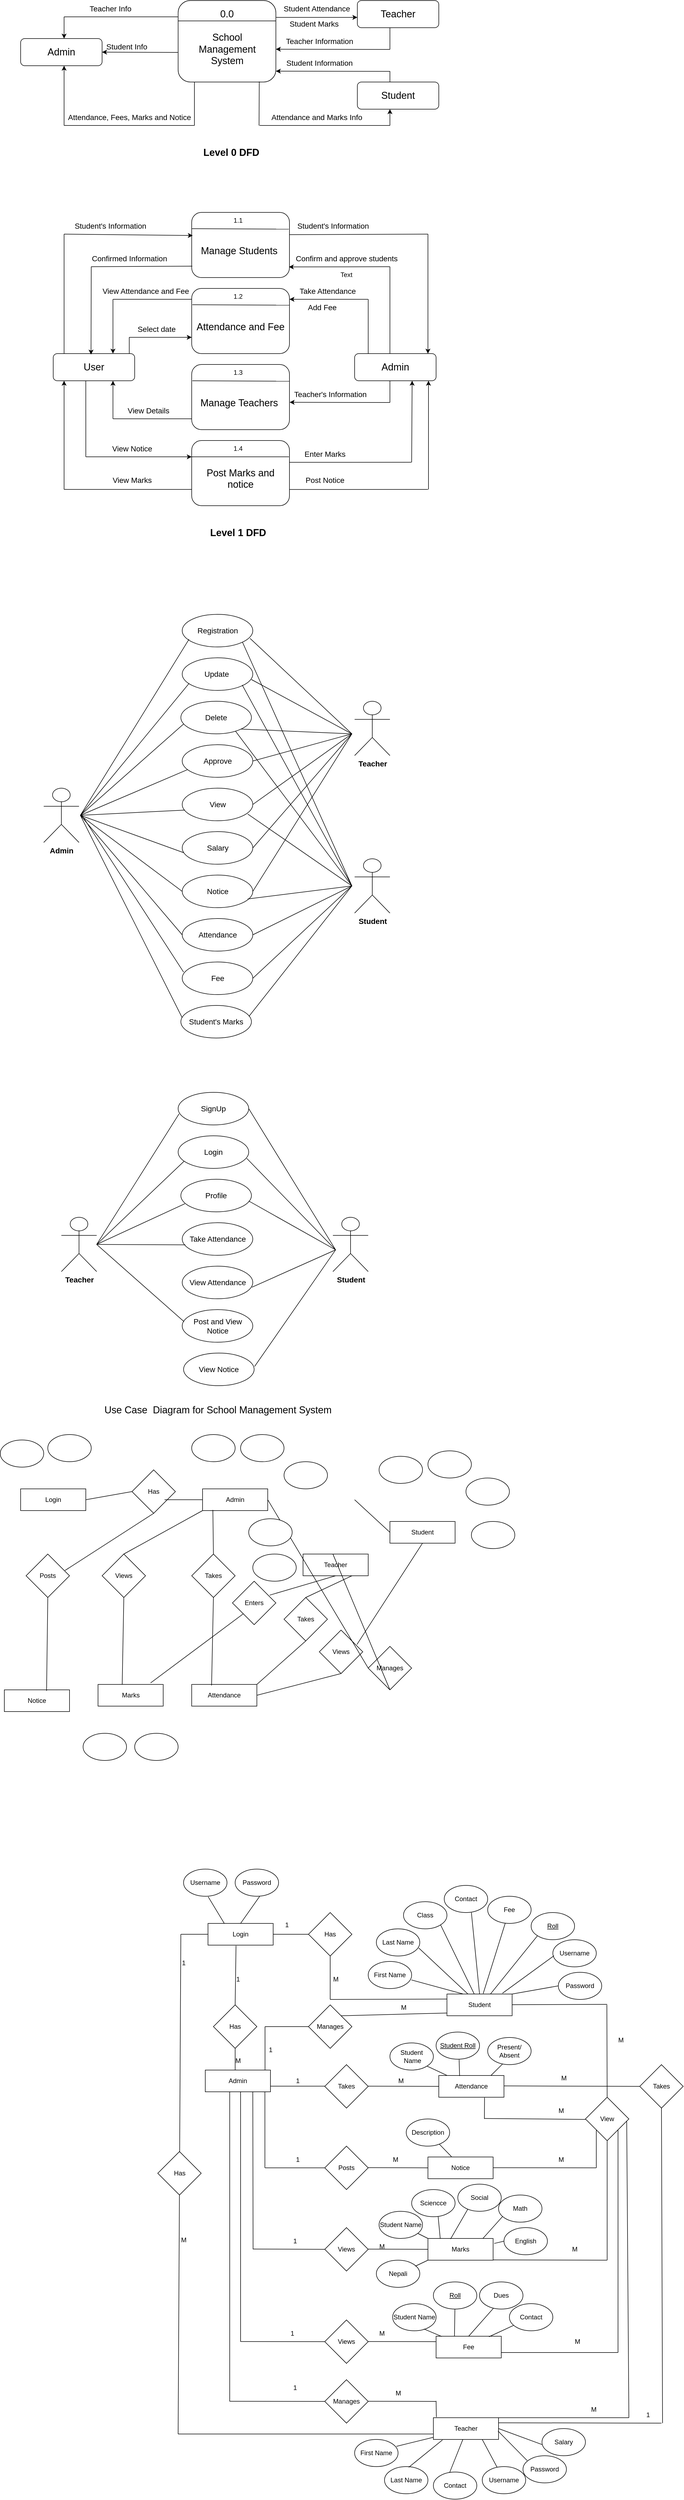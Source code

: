 <mxfile version="21.6.6" type="device">
  <diagram name="Page-1" id="WcEyCbnWBbrsYmlRcDpA">
    <mxGraphModel dx="2868" dy="1564" grid="1" gridSize="10" guides="1" tooltips="1" connect="1" arrows="1" fold="1" page="1" pageScale="1" pageWidth="850" pageHeight="1100" math="0" shadow="0">
      <root>
        <mxCell id="0" />
        <mxCell id="1" parent="0" />
        <mxCell id="4JkEVenRSaU8SXLg_JZd-1" value="&lt;font style=&quot;font-size: 18px;&quot;&gt;Admin&lt;/font&gt;" style="rounded=1;whiteSpace=wrap;html=1;" parent="1" vertex="1">
          <mxGeometry x="40" y="210" width="150" height="50" as="geometry" />
        </mxCell>
        <mxCell id="4JkEVenRSaU8SXLg_JZd-2" value="&lt;font style=&quot;font-size: 18px;&quot;&gt;Teacher&lt;/font&gt;" style="rounded=1;whiteSpace=wrap;html=1;" parent="1" vertex="1">
          <mxGeometry x="660" y="140" width="150" height="50" as="geometry" />
        </mxCell>
        <mxCell id="4JkEVenRSaU8SXLg_JZd-3" value="" style="rounded=1;whiteSpace=wrap;html=1;" parent="1" vertex="1">
          <mxGeometry x="330" y="140" width="180" height="150" as="geometry" />
        </mxCell>
        <mxCell id="4JkEVenRSaU8SXLg_JZd-4" value="" style="endArrow=none;html=1;rounded=0;exitX=0;exitY=0.25;exitDx=0;exitDy=0;entryX=1;entryY=0.25;entryDx=0;entryDy=0;" parent="1" source="4JkEVenRSaU8SXLg_JZd-3" target="4JkEVenRSaU8SXLg_JZd-3" edge="1">
          <mxGeometry width="50" height="50" relative="1" as="geometry">
            <mxPoint x="360" y="270" as="sourcePoint" />
            <mxPoint x="410" y="220" as="targetPoint" />
          </mxGeometry>
        </mxCell>
        <mxCell id="4JkEVenRSaU8SXLg_JZd-5" value="&lt;font style=&quot;font-size: 18px;&quot;&gt;0.0&lt;/font&gt;" style="text;html=1;strokeColor=none;fillColor=none;align=center;verticalAlign=middle;whiteSpace=wrap;rounded=0;" parent="1" vertex="1">
          <mxGeometry x="390" y="150" width="60" height="30" as="geometry" />
        </mxCell>
        <mxCell id="4JkEVenRSaU8SXLg_JZd-6" value="&lt;font style=&quot;font-size: 18px;&quot;&gt;School Management System&lt;/font&gt;" style="text;html=1;strokeColor=none;fillColor=none;align=center;verticalAlign=middle;whiteSpace=wrap;rounded=0;" parent="1" vertex="1">
          <mxGeometry x="372.5" y="200" width="95" height="60" as="geometry" />
        </mxCell>
        <mxCell id="4JkEVenRSaU8SXLg_JZd-9" value="&lt;font style=&quot;font-size: 18px;&quot;&gt;Student&lt;/font&gt;" style="rounded=1;whiteSpace=wrap;html=1;" parent="1" vertex="1">
          <mxGeometry x="660" y="290" width="150" height="50" as="geometry" />
        </mxCell>
        <mxCell id="4JkEVenRSaU8SXLg_JZd-10" value="" style="endArrow=classic;html=1;rounded=0;" parent="1" edge="1">
          <mxGeometry width="50" height="50" relative="1" as="geometry">
            <mxPoint x="510" y="171" as="sourcePoint" />
            <mxPoint x="660" y="171" as="targetPoint" />
          </mxGeometry>
        </mxCell>
        <mxCell id="4JkEVenRSaU8SXLg_JZd-11" value="&lt;font style=&quot;font-size: 14px;&quot;&gt;Student Attendance&lt;/font&gt;" style="text;html=1;align=center;verticalAlign=middle;resizable=0;points=[];autosize=1;strokeColor=none;fillColor=none;" parent="1" vertex="1">
          <mxGeometry x="510" y="140" width="150" height="30" as="geometry" />
        </mxCell>
        <mxCell id="4JkEVenRSaU8SXLg_JZd-12" value="&lt;font style=&quot;font-size: 14px;&quot;&gt;Student Marks&lt;/font&gt;" style="text;html=1;align=center;verticalAlign=middle;resizable=0;points=[];autosize=1;strokeColor=none;fillColor=none;" parent="1" vertex="1">
          <mxGeometry x="525" y="168" width="110" height="30" as="geometry" />
        </mxCell>
        <mxCell id="4JkEVenRSaU8SXLg_JZd-13" value="" style="endArrow=classic;html=1;rounded=0;entryX=1.017;entryY=0.591;entryDx=0;entryDy=0;entryPerimeter=0;" parent="1" edge="1">
          <mxGeometry width="50" height="50" relative="1" as="geometry">
            <mxPoint x="720" y="230" as="sourcePoint" />
            <mxPoint x="510.0" y="229.57" as="targetPoint" />
          </mxGeometry>
        </mxCell>
        <mxCell id="4JkEVenRSaU8SXLg_JZd-14" value="" style="endArrow=none;html=1;rounded=0;" parent="1" edge="1">
          <mxGeometry width="50" height="50" relative="1" as="geometry">
            <mxPoint x="720" y="230" as="sourcePoint" />
            <mxPoint x="720" y="230" as="targetPoint" />
            <Array as="points">
              <mxPoint x="720" y="190" />
            </Array>
          </mxGeometry>
        </mxCell>
        <mxCell id="4JkEVenRSaU8SXLg_JZd-15" value="&lt;font style=&quot;font-size: 14px;&quot;&gt;Teacher Information&lt;/font&gt;" style="text;html=1;align=center;verticalAlign=middle;resizable=0;points=[];autosize=1;strokeColor=none;fillColor=none;" parent="1" vertex="1">
          <mxGeometry x="515" y="200" width="150" height="30" as="geometry" />
        </mxCell>
        <mxCell id="4JkEVenRSaU8SXLg_JZd-16" value="" style="endArrow=classic;html=1;rounded=0;entryX=1.017;entryY=0.591;entryDx=0;entryDy=0;entryPerimeter=0;" parent="1" edge="1">
          <mxGeometry width="50" height="50" relative="1" as="geometry">
            <mxPoint x="720" y="270.43" as="sourcePoint" />
            <mxPoint x="510.0" y="270.0" as="targetPoint" />
          </mxGeometry>
        </mxCell>
        <mxCell id="4JkEVenRSaU8SXLg_JZd-18" value="" style="endArrow=none;html=1;rounded=0;" parent="1" edge="1">
          <mxGeometry width="50" height="50" relative="1" as="geometry">
            <mxPoint x="720" y="290" as="sourcePoint" />
            <mxPoint x="720" y="270" as="targetPoint" />
          </mxGeometry>
        </mxCell>
        <mxCell id="4JkEVenRSaU8SXLg_JZd-19" value="&lt;font style=&quot;font-size: 14px;&quot;&gt;Student Information&lt;/font&gt;" style="text;html=1;align=center;verticalAlign=middle;resizable=0;points=[];autosize=1;strokeColor=none;fillColor=none;" parent="1" vertex="1">
          <mxGeometry x="515" y="240" width="150" height="30" as="geometry" />
        </mxCell>
        <mxCell id="4JkEVenRSaU8SXLg_JZd-21" value="" style="endArrow=classic;html=1;rounded=0;" parent="1" edge="1">
          <mxGeometry width="50" height="50" relative="1" as="geometry">
            <mxPoint x="720" y="370" as="sourcePoint" />
            <mxPoint x="720" y="340" as="targetPoint" />
          </mxGeometry>
        </mxCell>
        <mxCell id="4JkEVenRSaU8SXLg_JZd-22" value="" style="endArrow=none;html=1;rounded=0;" parent="1" edge="1">
          <mxGeometry width="50" height="50" relative="1" as="geometry">
            <mxPoint x="480" y="370" as="sourcePoint" />
            <mxPoint x="720" y="370" as="targetPoint" />
          </mxGeometry>
        </mxCell>
        <mxCell id="4JkEVenRSaU8SXLg_JZd-23" value="" style="endArrow=none;html=1;rounded=0;entryX=0.83;entryY=0.994;entryDx=0;entryDy=0;entryPerimeter=0;" parent="1" target="4JkEVenRSaU8SXLg_JZd-3" edge="1">
          <mxGeometry width="50" height="50" relative="1" as="geometry">
            <mxPoint x="479" y="370" as="sourcePoint" />
            <mxPoint x="530" y="330" as="targetPoint" />
          </mxGeometry>
        </mxCell>
        <mxCell id="4JkEVenRSaU8SXLg_JZd-24" value="&lt;font style=&quot;font-size: 14px;&quot;&gt;Attendance and Marks Info&lt;/font&gt;" style="text;html=1;align=center;verticalAlign=middle;resizable=0;points=[];autosize=1;strokeColor=none;fillColor=none;" parent="1" vertex="1">
          <mxGeometry x="490" y="340" width="190" height="30" as="geometry" />
        </mxCell>
        <mxCell id="4JkEVenRSaU8SXLg_JZd-27" value="" style="endArrow=none;html=1;rounded=0;" parent="1" edge="1">
          <mxGeometry width="50" height="50" relative="1" as="geometry">
            <mxPoint x="120" y="170" as="sourcePoint" />
            <mxPoint x="330" y="170" as="targetPoint" />
          </mxGeometry>
        </mxCell>
        <mxCell id="4JkEVenRSaU8SXLg_JZd-28" value="" style="endArrow=classic;html=1;rounded=0;" parent="1" edge="1">
          <mxGeometry width="50" height="50" relative="1" as="geometry">
            <mxPoint x="120" y="170" as="sourcePoint" />
            <mxPoint x="120" y="210" as="targetPoint" />
          </mxGeometry>
        </mxCell>
        <mxCell id="4JkEVenRSaU8SXLg_JZd-29" value="" style="endArrow=classic;html=1;rounded=0;entryX=1;entryY=0.5;entryDx=0;entryDy=0;exitX=0;exitY=0.637;exitDx=0;exitDy=0;exitPerimeter=0;" parent="1" source="4JkEVenRSaU8SXLg_JZd-3" target="4JkEVenRSaU8SXLg_JZd-1" edge="1">
          <mxGeometry width="50" height="50" relative="1" as="geometry">
            <mxPoint x="240" y="290" as="sourcePoint" />
            <mxPoint x="290" y="240" as="targetPoint" />
          </mxGeometry>
        </mxCell>
        <mxCell id="4JkEVenRSaU8SXLg_JZd-30" value="" style="endArrow=none;html=1;rounded=0;" parent="1" edge="1">
          <mxGeometry width="50" height="50" relative="1" as="geometry">
            <mxPoint x="120" y="370" as="sourcePoint" />
            <mxPoint x="360" y="370" as="targetPoint" />
          </mxGeometry>
        </mxCell>
        <mxCell id="4JkEVenRSaU8SXLg_JZd-31" value="" style="endArrow=none;html=1;rounded=0;" parent="1" edge="1">
          <mxGeometry width="50" height="50" relative="1" as="geometry">
            <mxPoint x="360" y="370" as="sourcePoint" />
            <mxPoint x="360" y="290" as="targetPoint" />
          </mxGeometry>
        </mxCell>
        <mxCell id="4JkEVenRSaU8SXLg_JZd-32" value="" style="endArrow=classic;html=1;rounded=0;" parent="1" edge="1">
          <mxGeometry width="50" height="50" relative="1" as="geometry">
            <mxPoint x="120" y="370" as="sourcePoint" />
            <mxPoint x="120" y="260" as="targetPoint" />
          </mxGeometry>
        </mxCell>
        <mxCell id="4JkEVenRSaU8SXLg_JZd-33" value="&lt;font style=&quot;font-size: 14px;&quot;&gt;Teacher Info&lt;/font&gt;" style="text;html=1;align=center;verticalAlign=middle;resizable=0;points=[];autosize=1;strokeColor=none;fillColor=none;" parent="1" vertex="1">
          <mxGeometry x="155" y="140" width="100" height="30" as="geometry" />
        </mxCell>
        <mxCell id="4JkEVenRSaU8SXLg_JZd-34" value="&lt;font style=&quot;font-size: 14px;&quot;&gt;Student Info&lt;/font&gt;" style="text;html=1;align=center;verticalAlign=middle;resizable=0;points=[];autosize=1;strokeColor=none;fillColor=none;" parent="1" vertex="1">
          <mxGeometry x="185" y="210" width="100" height="30" as="geometry" />
        </mxCell>
        <mxCell id="4JkEVenRSaU8SXLg_JZd-36" value="&lt;font style=&quot;font-size: 14px;&quot;&gt;Attendance, Fees, Marks and Notice&lt;/font&gt;" style="text;html=1;align=center;verticalAlign=middle;resizable=0;points=[];autosize=1;strokeColor=none;fillColor=none;" parent="1" vertex="1">
          <mxGeometry x="115" y="340" width="250" height="30" as="geometry" />
        </mxCell>
        <mxCell id="1vtHcy_opoWdBIVPFyD_-1" value="&lt;span style=&quot;font-size: 18px;&quot;&gt;User&lt;/span&gt;" style="rounded=1;whiteSpace=wrap;html=1;" parent="1" vertex="1">
          <mxGeometry x="100" y="790" width="150" height="50" as="geometry" />
        </mxCell>
        <mxCell id="1vtHcy_opoWdBIVPFyD_-2" value="&lt;font style=&quot;font-size: 18px;&quot;&gt;&lt;br&gt;Manage Students&amp;nbsp;&lt;/font&gt;" style="rounded=1;whiteSpace=wrap;html=1;" parent="1" vertex="1">
          <mxGeometry x="355" y="530" width="180" height="120" as="geometry" />
        </mxCell>
        <mxCell id="1vtHcy_opoWdBIVPFyD_-6" value="&lt;font style=&quot;font-size: 18px;&quot;&gt;&lt;br&gt;Attendance and Fee&lt;/font&gt;" style="rounded=1;whiteSpace=wrap;html=1;" parent="1" vertex="1">
          <mxGeometry x="355" y="670" width="180" height="120" as="geometry" />
        </mxCell>
        <mxCell id="1vtHcy_opoWdBIVPFyD_-7" value="&lt;font style=&quot;font-size: 18px;&quot;&gt;&lt;br&gt;Manage Teachers&amp;nbsp;&lt;/font&gt;" style="rounded=1;whiteSpace=wrap;html=1;" parent="1" vertex="1">
          <mxGeometry x="355" y="810" width="180" height="120" as="geometry" />
        </mxCell>
        <mxCell id="1vtHcy_opoWdBIVPFyD_-8" value="&lt;font style=&quot;font-size: 18px;&quot;&gt;&lt;br&gt;Post Marks and notice&lt;/font&gt;" style="rounded=1;whiteSpace=wrap;html=1;" parent="1" vertex="1">
          <mxGeometry x="355" y="950" width="180" height="120" as="geometry" />
        </mxCell>
        <mxCell id="1vtHcy_opoWdBIVPFyD_-9" value="&lt;span style=&quot;font-size: 18px;&quot;&gt;Admin&lt;/span&gt;" style="rounded=1;whiteSpace=wrap;html=1;" parent="1" vertex="1">
          <mxGeometry x="655" y="790" width="150" height="50" as="geometry" />
        </mxCell>
        <mxCell id="1vtHcy_opoWdBIVPFyD_-11" value="" style="endArrow=classic;html=1;rounded=0;entryX=0.011;entryY=0.355;entryDx=0;entryDy=0;entryPerimeter=0;" parent="1" target="1vtHcy_opoWdBIVPFyD_-2" edge="1">
          <mxGeometry width="50" height="50" relative="1" as="geometry">
            <mxPoint x="120" y="570" as="sourcePoint" />
            <mxPoint x="280" y="595" as="targetPoint" />
          </mxGeometry>
        </mxCell>
        <mxCell id="1vtHcy_opoWdBIVPFyD_-12" value="" style="endArrow=none;html=1;rounded=0;" parent="1" edge="1">
          <mxGeometry width="50" height="50" relative="1" as="geometry">
            <mxPoint x="120" y="790" as="sourcePoint" />
            <mxPoint x="120" y="570" as="targetPoint" />
          </mxGeometry>
        </mxCell>
        <mxCell id="1vtHcy_opoWdBIVPFyD_-13" value="" style="endArrow=none;html=1;rounded=0;exitX=0.006;exitY=0.825;exitDx=0;exitDy=0;exitPerimeter=0;" parent="1" source="1vtHcy_opoWdBIVPFyD_-2" edge="1">
          <mxGeometry width="50" height="50" relative="1" as="geometry">
            <mxPoint x="350" y="630" as="sourcePoint" />
            <mxPoint x="170" y="630" as="targetPoint" />
          </mxGeometry>
        </mxCell>
        <mxCell id="1vtHcy_opoWdBIVPFyD_-14" value="" style="endArrow=classic;html=1;rounded=0;entryX=0.464;entryY=0.035;entryDx=0;entryDy=0;entryPerimeter=0;" parent="1" target="1vtHcy_opoWdBIVPFyD_-1" edge="1">
          <mxGeometry width="50" height="50" relative="1" as="geometry">
            <mxPoint x="170" y="630" as="sourcePoint" />
            <mxPoint x="370" y="800" as="targetPoint" />
          </mxGeometry>
        </mxCell>
        <mxCell id="1vtHcy_opoWdBIVPFyD_-15" value="" style="endArrow=none;html=1;rounded=0;" parent="1" edge="1">
          <mxGeometry width="50" height="50" relative="1" as="geometry">
            <mxPoint x="790" y="570" as="sourcePoint" />
            <mxPoint x="535" y="571" as="targetPoint" />
          </mxGeometry>
        </mxCell>
        <mxCell id="1vtHcy_opoWdBIVPFyD_-16" value="" style="endArrow=classic;html=1;rounded=0;" parent="1" edge="1">
          <mxGeometry width="50" height="50" relative="1" as="geometry">
            <mxPoint x="790" y="570" as="sourcePoint" />
            <mxPoint x="790" y="790" as="targetPoint" />
          </mxGeometry>
        </mxCell>
        <mxCell id="1vtHcy_opoWdBIVPFyD_-17" value="" style="endArrow=none;html=1;rounded=0;" parent="1" edge="1">
          <mxGeometry width="50" height="50" relative="1" as="geometry">
            <mxPoint x="720" y="790" as="sourcePoint" />
            <mxPoint x="720" y="630" as="targetPoint" />
          </mxGeometry>
        </mxCell>
        <mxCell id="1vtHcy_opoWdBIVPFyD_-18" value="" style="endArrow=classic;html=1;rounded=0;entryX=0.994;entryY=0.837;entryDx=0;entryDy=0;entryPerimeter=0;" parent="1" target="1vtHcy_opoWdBIVPFyD_-2" edge="1">
          <mxGeometry width="50" height="50" relative="1" as="geometry">
            <mxPoint x="720" y="630" as="sourcePoint" />
            <mxPoint x="540" y="630" as="targetPoint" />
          </mxGeometry>
        </mxCell>
        <mxCell id="1vtHcy_opoWdBIVPFyD_-19" value="" style="endArrow=none;html=1;rounded=0;exitX=0.006;exitY=0.825;exitDx=0;exitDy=0;exitPerimeter=0;" parent="1" edge="1">
          <mxGeometry width="50" height="50" relative="1" as="geometry">
            <mxPoint x="355" y="690" as="sourcePoint" />
            <mxPoint x="210" y="690" as="targetPoint" />
          </mxGeometry>
        </mxCell>
        <mxCell id="1vtHcy_opoWdBIVPFyD_-21" value="" style="endArrow=classic;html=1;rounded=0;" parent="1" edge="1">
          <mxGeometry width="50" height="50" relative="1" as="geometry">
            <mxPoint x="210" y="690" as="sourcePoint" />
            <mxPoint x="210" y="790" as="targetPoint" />
          </mxGeometry>
        </mxCell>
        <mxCell id="1vtHcy_opoWdBIVPFyD_-22" value="" style="endArrow=none;html=1;rounded=0;exitX=1.003;exitY=0.801;exitDx=0;exitDy=0;exitPerimeter=0;" parent="1" edge="1">
          <mxGeometry width="50" height="50" relative="1" as="geometry">
            <mxPoint x="535" y="990.12" as="sourcePoint" />
            <mxPoint x="759.46" y="990" as="targetPoint" />
          </mxGeometry>
        </mxCell>
        <mxCell id="tTbxIWZ7TnJ0TmE4Gb5t-1" value="" style="endArrow=classic;html=1;rounded=0;entryX=0.706;entryY=0.999;entryDx=0;entryDy=0;entryPerimeter=0;" parent="1" target="1vtHcy_opoWdBIVPFyD_-9" edge="1">
          <mxGeometry width="50" height="50" relative="1" as="geometry">
            <mxPoint x="760" y="990" as="sourcePoint" />
            <mxPoint x="670" y="910" as="targetPoint" />
          </mxGeometry>
        </mxCell>
        <mxCell id="tTbxIWZ7TnJ0TmE4Gb5t-2" value="" style="endArrow=none;html=1;rounded=0;" parent="1" edge="1">
          <mxGeometry width="50" height="50" relative="1" as="geometry">
            <mxPoint x="210" y="910" as="sourcePoint" />
            <mxPoint x="355.0" y="910" as="targetPoint" />
          </mxGeometry>
        </mxCell>
        <mxCell id="tTbxIWZ7TnJ0TmE4Gb5t-3" value="" style="endArrow=classic;html=1;rounded=0;" parent="1" edge="1">
          <mxGeometry width="50" height="50" relative="1" as="geometry">
            <mxPoint x="210" y="910" as="sourcePoint" />
            <mxPoint x="210" y="840" as="targetPoint" />
          </mxGeometry>
        </mxCell>
        <mxCell id="tTbxIWZ7TnJ0TmE4Gb5t-7" value="" style="endArrow=classic;html=1;rounded=0;entryX=1.002;entryY=0.58;entryDx=0;entryDy=0;entryPerimeter=0;" parent="1" target="1vtHcy_opoWdBIVPFyD_-7" edge="1">
          <mxGeometry width="50" height="50" relative="1" as="geometry">
            <mxPoint x="720" y="880" as="sourcePoint" />
            <mxPoint x="640" y="845" as="targetPoint" />
          </mxGeometry>
        </mxCell>
        <mxCell id="tTbxIWZ7TnJ0TmE4Gb5t-8" value="" style="endArrow=none;html=1;rounded=0;" parent="1" edge="1">
          <mxGeometry width="50" height="50" relative="1" as="geometry">
            <mxPoint x="720" y="880" as="sourcePoint" />
            <mxPoint x="720" y="840" as="targetPoint" />
          </mxGeometry>
        </mxCell>
        <mxCell id="tTbxIWZ7TnJ0TmE4Gb5t-9" value="" style="endArrow=none;html=1;rounded=0;" parent="1" edge="1">
          <mxGeometry width="50" height="50" relative="1" as="geometry">
            <mxPoint x="120" y="1040" as="sourcePoint" />
            <mxPoint x="355.0" y="1040" as="targetPoint" />
          </mxGeometry>
        </mxCell>
        <mxCell id="tTbxIWZ7TnJ0TmE4Gb5t-10" value="" style="endArrow=classic;html=1;rounded=0;" parent="1" edge="1">
          <mxGeometry width="50" height="50" relative="1" as="geometry">
            <mxPoint x="120" y="1040" as="sourcePoint" />
            <mxPoint x="120" y="840" as="targetPoint" />
          </mxGeometry>
        </mxCell>
        <mxCell id="tTbxIWZ7TnJ0TmE4Gb5t-11" value="" style="endArrow=none;html=1;rounded=0;" parent="1" edge="1">
          <mxGeometry width="50" height="50" relative="1" as="geometry">
            <mxPoint x="160" y="840" as="sourcePoint" />
            <mxPoint x="160.05" y="980" as="targetPoint" />
          </mxGeometry>
        </mxCell>
        <mxCell id="tTbxIWZ7TnJ0TmE4Gb5t-12" value="" style="endArrow=classic;html=1;rounded=0;entryX=0;entryY=0.25;entryDx=0;entryDy=0;" parent="1" target="1vtHcy_opoWdBIVPFyD_-8" edge="1">
          <mxGeometry width="50" height="50" relative="1" as="geometry">
            <mxPoint x="160" y="980" as="sourcePoint" />
            <mxPoint x="302.5" y="980.76" as="targetPoint" />
          </mxGeometry>
        </mxCell>
        <mxCell id="tTbxIWZ7TnJ0TmE4Gb5t-13" value="" style="endArrow=classic;html=1;rounded=0;entryX=0.706;entryY=0.999;entryDx=0;entryDy=0;entryPerimeter=0;" parent="1" edge="1">
          <mxGeometry width="50" height="50" relative="1" as="geometry">
            <mxPoint x="791" y="1040" as="sourcePoint" />
            <mxPoint x="791" y="840" as="targetPoint" />
          </mxGeometry>
        </mxCell>
        <mxCell id="tTbxIWZ7TnJ0TmE4Gb5t-14" value="" style="endArrow=none;html=1;rounded=0;exitX=1.003;exitY=0.801;exitDx=0;exitDy=0;exitPerimeter=0;" parent="1" edge="1">
          <mxGeometry width="50" height="50" relative="1" as="geometry">
            <mxPoint x="535" y="1040.12" as="sourcePoint" />
            <mxPoint x="790" y="1040" as="targetPoint" />
          </mxGeometry>
        </mxCell>
        <mxCell id="tTbxIWZ7TnJ0TmE4Gb5t-15" value="" style="endArrow=none;html=1;rounded=0;" parent="1" edge="1">
          <mxGeometry width="50" height="50" relative="1" as="geometry">
            <mxPoint x="240" y="790" as="sourcePoint" />
            <mxPoint x="240" y="760" as="targetPoint" />
          </mxGeometry>
        </mxCell>
        <mxCell id="tTbxIWZ7TnJ0TmE4Gb5t-16" value="" style="endArrow=classic;html=1;rounded=0;entryX=0;entryY=0.75;entryDx=0;entryDy=0;" parent="1" target="1vtHcy_opoWdBIVPFyD_-6" edge="1">
          <mxGeometry width="50" height="50" relative="1" as="geometry">
            <mxPoint x="240" y="760" as="sourcePoint" />
            <mxPoint x="350" y="760" as="targetPoint" />
          </mxGeometry>
        </mxCell>
        <mxCell id="tTbxIWZ7TnJ0TmE4Gb5t-19" value="" style="endArrow=none;html=1;rounded=0;" parent="1" edge="1">
          <mxGeometry width="50" height="50" relative="1" as="geometry">
            <mxPoint x="680" y="790" as="sourcePoint" />
            <mxPoint x="680" y="690" as="targetPoint" />
          </mxGeometry>
        </mxCell>
        <mxCell id="tTbxIWZ7TnJ0TmE4Gb5t-20" value="" style="endArrow=classic;html=1;rounded=0;entryX=1.002;entryY=0.58;entryDx=0;entryDy=0;entryPerimeter=0;" parent="1" edge="1">
          <mxGeometry width="50" height="50" relative="1" as="geometry">
            <mxPoint x="680" y="690" as="sourcePoint" />
            <mxPoint x="535" y="690" as="targetPoint" />
          </mxGeometry>
        </mxCell>
        <mxCell id="tTbxIWZ7TnJ0TmE4Gb5t-21" value="" style="endArrow=none;html=1;rounded=0;entryX=0.993;entryY=0.34;entryDx=0;entryDy=0;entryPerimeter=0;" parent="1" edge="1">
          <mxGeometry width="50" height="50" relative="1" as="geometry">
            <mxPoint x="355" y="560" as="sourcePoint" />
            <mxPoint x="533.74" y="560.8" as="targetPoint" />
          </mxGeometry>
        </mxCell>
        <mxCell id="tTbxIWZ7TnJ0TmE4Gb5t-22" value="" style="endArrow=none;html=1;rounded=0;entryX=0.993;entryY=0.34;entryDx=0;entryDy=0;entryPerimeter=0;" parent="1" edge="1">
          <mxGeometry width="50" height="50" relative="1" as="geometry">
            <mxPoint x="356.26" y="700" as="sourcePoint" />
            <mxPoint x="535.0" y="700.8" as="targetPoint" />
          </mxGeometry>
        </mxCell>
        <mxCell id="tTbxIWZ7TnJ0TmE4Gb5t-23" value="" style="endArrow=none;html=1;rounded=0;entryX=0.993;entryY=0.34;entryDx=0;entryDy=0;entryPerimeter=0;" parent="1" edge="1">
          <mxGeometry width="50" height="50" relative="1" as="geometry">
            <mxPoint x="356.26" y="840" as="sourcePoint" />
            <mxPoint x="535.0" y="840.8" as="targetPoint" />
          </mxGeometry>
        </mxCell>
        <mxCell id="tTbxIWZ7TnJ0TmE4Gb5t-25" value="" style="endArrow=none;html=1;rounded=0;" parent="1" edge="1">
          <mxGeometry width="50" height="50" relative="1" as="geometry">
            <mxPoint x="355" y="980" as="sourcePoint" />
            <mxPoint x="534" y="980" as="targetPoint" />
          </mxGeometry>
        </mxCell>
        <mxCell id="tTbxIWZ7TnJ0TmE4Gb5t-26" value="&lt;font style=&quot;font-size: 14px;&quot;&gt;Student&#39;s Information&lt;/font&gt;" style="text;html=1;align=center;verticalAlign=middle;resizable=0;points=[];autosize=1;strokeColor=none;fillColor=none;" parent="1" vertex="1">
          <mxGeometry x="125" y="540" width="160" height="30" as="geometry" />
        </mxCell>
        <mxCell id="tTbxIWZ7TnJ0TmE4Gb5t-27" value="&lt;font style=&quot;font-size: 14px;&quot;&gt;Select date&lt;/font&gt;" style="text;html=1;align=center;verticalAlign=middle;resizable=0;points=[];autosize=1;strokeColor=none;fillColor=none;" parent="1" vertex="1">
          <mxGeometry x="245" y="730" width="90" height="30" as="geometry" />
        </mxCell>
        <mxCell id="tTbxIWZ7TnJ0TmE4Gb5t-28" value="&lt;font style=&quot;font-size: 14px;&quot;&gt;View Attendance and Fee&lt;/font&gt;" style="text;html=1;align=center;verticalAlign=middle;resizable=0;points=[];autosize=1;strokeColor=none;fillColor=none;" parent="1" vertex="1">
          <mxGeometry x="180" y="660" width="180" height="30" as="geometry" />
        </mxCell>
        <mxCell id="tTbxIWZ7TnJ0TmE4Gb5t-29" value="&lt;font style=&quot;font-size: 14px;&quot;&gt;View Details&lt;/font&gt;" style="text;html=1;align=center;verticalAlign=middle;resizable=0;points=[];autosize=1;strokeColor=none;fillColor=none;" parent="1" vertex="1">
          <mxGeometry x="225" y="880" width="100" height="30" as="geometry" />
        </mxCell>
        <mxCell id="tTbxIWZ7TnJ0TmE4Gb5t-30" value="&lt;font style=&quot;font-size: 14px;&quot;&gt;View Notice&lt;/font&gt;" style="text;html=1;align=center;verticalAlign=middle;resizable=0;points=[];autosize=1;strokeColor=none;fillColor=none;" parent="1" vertex="1">
          <mxGeometry x="195" y="950" width="100" height="30" as="geometry" />
        </mxCell>
        <mxCell id="tTbxIWZ7TnJ0TmE4Gb5t-31" value="&lt;font style=&quot;font-size: 14px;&quot;&gt;View Marks&lt;/font&gt;" style="text;html=1;align=center;verticalAlign=middle;resizable=0;points=[];autosize=1;strokeColor=none;fillColor=none;" parent="1" vertex="1">
          <mxGeometry x="195" y="1008" width="100" height="30" as="geometry" />
        </mxCell>
        <mxCell id="tTbxIWZ7TnJ0TmE4Gb5t-32" value="&lt;font style=&quot;font-size: 14px;&quot;&gt;Enter Marks&lt;/font&gt;" style="text;html=1;align=center;verticalAlign=middle;resizable=0;points=[];autosize=1;strokeColor=none;fillColor=none;" parent="1" vertex="1">
          <mxGeometry x="550" y="960" width="100" height="30" as="geometry" />
        </mxCell>
        <mxCell id="tTbxIWZ7TnJ0TmE4Gb5t-34" value="&lt;font style=&quot;font-size: 14px;&quot;&gt;Teacher&#39;s Information&lt;/font&gt;" style="text;html=1;align=center;verticalAlign=middle;resizable=0;points=[];autosize=1;strokeColor=none;fillColor=none;" parent="1" vertex="1">
          <mxGeometry x="530" y="850" width="160" height="30" as="geometry" />
        </mxCell>
        <mxCell id="tTbxIWZ7TnJ0TmE4Gb5t-35" value="&lt;font style=&quot;font-size: 14px;&quot;&gt;Take Attendance&lt;/font&gt;" style="text;html=1;align=center;verticalAlign=middle;resizable=0;points=[];autosize=1;strokeColor=none;fillColor=none;" parent="1" vertex="1">
          <mxGeometry x="540" y="660" width="130" height="30" as="geometry" />
        </mxCell>
        <mxCell id="tTbxIWZ7TnJ0TmE4Gb5t-36" value="&lt;font style=&quot;font-size: 14px;&quot;&gt;Add Fee&lt;/font&gt;" style="text;html=1;align=center;verticalAlign=middle;resizable=0;points=[];autosize=1;strokeColor=none;fillColor=none;" parent="1" vertex="1">
          <mxGeometry x="555" y="690" width="80" height="30" as="geometry" />
        </mxCell>
        <mxCell id="tTbxIWZ7TnJ0TmE4Gb5t-37" value="&lt;font style=&quot;font-size: 14px;&quot;&gt;Student&#39;s Information&lt;/font&gt;" style="text;html=1;align=center;verticalAlign=middle;resizable=0;points=[];autosize=1;strokeColor=none;fillColor=none;" parent="1" vertex="1">
          <mxGeometry x="535" y="540" width="160" height="30" as="geometry" />
        </mxCell>
        <mxCell id="tTbxIWZ7TnJ0TmE4Gb5t-38" value="&lt;font style=&quot;font-size: 14px;&quot;&gt;Post Notice&lt;/font&gt;" style="text;html=1;align=center;verticalAlign=middle;resizable=0;points=[];autosize=1;strokeColor=none;fillColor=none;" parent="1" vertex="1">
          <mxGeometry x="550" y="1008" width="100" height="30" as="geometry" />
        </mxCell>
        <mxCell id="tTbxIWZ7TnJ0TmE4Gb5t-39" value="&lt;font style=&quot;font-size: 14px;&quot;&gt;Confirm and approve students&lt;/font&gt;" style="text;html=1;align=center;verticalAlign=middle;resizable=0;points=[];autosize=1;strokeColor=none;fillColor=none;" parent="1" vertex="1">
          <mxGeometry x="535" y="600" width="210" height="30" as="geometry" />
        </mxCell>
        <mxCell id="tTbxIWZ7TnJ0TmE4Gb5t-40" value="&lt;font style=&quot;font-size: 14px;&quot;&gt;Confirmed Information&lt;/font&gt;" style="text;html=1;align=center;verticalAlign=middle;resizable=0;points=[];autosize=1;strokeColor=none;fillColor=none;" parent="1" vertex="1">
          <mxGeometry x="160" y="600" width="160" height="30" as="geometry" />
        </mxCell>
        <mxCell id="tTbxIWZ7TnJ0TmE4Gb5t-41" value="Text" style="text;html=1;strokeColor=none;fillColor=none;align=center;verticalAlign=middle;whiteSpace=wrap;rounded=0;" parent="1" vertex="1">
          <mxGeometry x="610" y="630" width="60" height="30" as="geometry" />
        </mxCell>
        <mxCell id="tTbxIWZ7TnJ0TmE4Gb5t-42" value="1.1" style="text;html=1;align=center;verticalAlign=middle;resizable=0;points=[];autosize=1;strokeColor=none;fillColor=none;" parent="1" vertex="1">
          <mxGeometry x="420" y="530" width="40" height="30" as="geometry" />
        </mxCell>
        <mxCell id="tTbxIWZ7TnJ0TmE4Gb5t-43" value="1.2" style="text;html=1;align=center;verticalAlign=middle;resizable=0;points=[];autosize=1;strokeColor=none;fillColor=none;" parent="1" vertex="1">
          <mxGeometry x="420" y="670" width="40" height="30" as="geometry" />
        </mxCell>
        <mxCell id="tTbxIWZ7TnJ0TmE4Gb5t-44" value="1.3" style="text;html=1;align=center;verticalAlign=middle;resizable=0;points=[];autosize=1;strokeColor=none;fillColor=none;" parent="1" vertex="1">
          <mxGeometry x="420" y="810" width="40" height="30" as="geometry" />
        </mxCell>
        <mxCell id="tTbxIWZ7TnJ0TmE4Gb5t-45" value="1.4" style="text;html=1;align=center;verticalAlign=middle;resizable=0;points=[];autosize=1;strokeColor=none;fillColor=none;" parent="1" vertex="1">
          <mxGeometry x="420" y="950" width="40" height="30" as="geometry" />
        </mxCell>
        <mxCell id="tTbxIWZ7TnJ0TmE4Gb5t-46" value="&lt;b&gt;&lt;font style=&quot;font-size: 18px;&quot;&gt;&amp;nbsp;Level 0 DFD&lt;/font&gt;&lt;/b&gt;" style="text;html=1;align=center;verticalAlign=middle;resizable=0;points=[];autosize=1;strokeColor=none;fillColor=none;" parent="1" vertex="1">
          <mxGeometry x="360" y="400" width="130" height="40" as="geometry" />
        </mxCell>
        <mxCell id="tTbxIWZ7TnJ0TmE4Gb5t-47" value="&lt;span style=&quot;font-size: 18px;&quot;&gt;&lt;b&gt;Level 1 DFD&lt;/b&gt;&lt;/span&gt;" style="text;html=1;align=center;verticalAlign=middle;resizable=0;points=[];autosize=1;strokeColor=none;fillColor=none;" parent="1" vertex="1">
          <mxGeometry x="375" y="1100" width="130" height="40" as="geometry" />
        </mxCell>
        <mxCell id="tTbxIWZ7TnJ0TmE4Gb5t-48" value="&lt;b&gt;&lt;font style=&quot;font-size: 14px;&quot;&gt;Admin&lt;/font&gt;&lt;/b&gt;" style="shape=umlActor;verticalLabelPosition=bottom;verticalAlign=top;html=1;outlineConnect=0;" parent="1" vertex="1">
          <mxGeometry x="82.5" y="1590" width="65" height="100" as="geometry" />
        </mxCell>
        <mxCell id="tTbxIWZ7TnJ0TmE4Gb5t-49" value="&lt;span style=&quot;font-size: 14px;&quot;&gt;Registration&lt;/span&gt;" style="ellipse;whiteSpace=wrap;html=1;" parent="1" vertex="1">
          <mxGeometry x="337.5" y="1270" width="130" height="60" as="geometry" />
        </mxCell>
        <mxCell id="tTbxIWZ7TnJ0TmE4Gb5t-50" value="&lt;span style=&quot;font-size: 14px;&quot;&gt;Update&amp;nbsp;&lt;/span&gt;" style="ellipse;whiteSpace=wrap;html=1;" parent="1" vertex="1">
          <mxGeometry x="337.5" y="1350" width="130" height="60" as="geometry" />
        </mxCell>
        <mxCell id="tTbxIWZ7TnJ0TmE4Gb5t-51" value="&lt;span style=&quot;font-size: 14px;&quot;&gt;Delete&lt;/span&gt;" style="ellipse;whiteSpace=wrap;html=1;" parent="1" vertex="1">
          <mxGeometry x="335" y="1430" width="130" height="60" as="geometry" />
        </mxCell>
        <mxCell id="tTbxIWZ7TnJ0TmE4Gb5t-52" value="&lt;span style=&quot;font-size: 14px;&quot;&gt;Approve&lt;/span&gt;" style="ellipse;whiteSpace=wrap;html=1;" parent="1" vertex="1">
          <mxGeometry x="337.5" y="1510" width="130" height="60" as="geometry" />
        </mxCell>
        <mxCell id="tTbxIWZ7TnJ0TmE4Gb5t-53" value="&lt;span style=&quot;font-size: 14px;&quot;&gt;View&lt;/span&gt;" style="ellipse;whiteSpace=wrap;html=1;" parent="1" vertex="1">
          <mxGeometry x="337.5" y="1590" width="130" height="60" as="geometry" />
        </mxCell>
        <mxCell id="tTbxIWZ7TnJ0TmE4Gb5t-54" value="&lt;span style=&quot;font-size: 14px;&quot;&gt;Salary&lt;/span&gt;" style="ellipse;whiteSpace=wrap;html=1;" parent="1" vertex="1">
          <mxGeometry x="337.5" y="1670" width="130" height="60" as="geometry" />
        </mxCell>
        <mxCell id="tTbxIWZ7TnJ0TmE4Gb5t-55" value="&lt;span style=&quot;font-size: 14px;&quot;&gt;Notice&lt;/span&gt;" style="ellipse;whiteSpace=wrap;html=1;" parent="1" vertex="1">
          <mxGeometry x="337.5" y="1750" width="130" height="60" as="geometry" />
        </mxCell>
        <mxCell id="tTbxIWZ7TnJ0TmE4Gb5t-56" value="&lt;span style=&quot;font-size: 14px;&quot;&gt;Attendance&lt;/span&gt;" style="ellipse;whiteSpace=wrap;html=1;" parent="1" vertex="1">
          <mxGeometry x="337.5" y="1830" width="130" height="60" as="geometry" />
        </mxCell>
        <mxCell id="tTbxIWZ7TnJ0TmE4Gb5t-57" value="&lt;span style=&quot;font-size: 14px;&quot;&gt;Fee&lt;/span&gt;" style="ellipse;whiteSpace=wrap;html=1;" parent="1" vertex="1">
          <mxGeometry x="337.5" y="1910" width="130" height="60" as="geometry" />
        </mxCell>
        <mxCell id="tTbxIWZ7TnJ0TmE4Gb5t-58" value="&lt;span style=&quot;font-size: 14px;&quot;&gt;Student&#39;s Marks&lt;/span&gt;" style="ellipse;whiteSpace=wrap;html=1;" parent="1" vertex="1">
          <mxGeometry x="335" y="1990" width="130" height="60" as="geometry" />
        </mxCell>
        <mxCell id="tTbxIWZ7TnJ0TmE4Gb5t-67" value="&lt;b&gt;&lt;font style=&quot;font-size: 14px;&quot;&gt;Teacher&lt;/font&gt;&lt;/b&gt;" style="shape=umlActor;verticalLabelPosition=bottom;verticalAlign=top;html=1;outlineConnect=0;" parent="1" vertex="1">
          <mxGeometry x="655" y="1430" width="65" height="100" as="geometry" />
        </mxCell>
        <mxCell id="tTbxIWZ7TnJ0TmE4Gb5t-68" value="&lt;b&gt;&lt;font style=&quot;font-size: 14px;&quot;&gt;Student&lt;/font&gt;&lt;/b&gt;" style="shape=umlActor;verticalLabelPosition=bottom;verticalAlign=top;html=1;outlineConnect=0;" parent="1" vertex="1">
          <mxGeometry x="655" y="1720" width="65" height="100" as="geometry" />
        </mxCell>
        <mxCell id="tTbxIWZ7TnJ0TmE4Gb5t-82" value="" style="endArrow=none;html=1;rounded=0;exitX=0.962;exitY=0.739;exitDx=0;exitDy=0;exitPerimeter=0;" parent="1" source="tTbxIWZ7TnJ0TmE4Gb5t-49" edge="1">
          <mxGeometry width="50" height="50" relative="1" as="geometry">
            <mxPoint x="500" y="1570" as="sourcePoint" />
            <mxPoint x="650" y="1490" as="targetPoint" />
          </mxGeometry>
        </mxCell>
        <mxCell id="tTbxIWZ7TnJ0TmE4Gb5t-83" value="" style="endArrow=none;html=1;rounded=0;exitX=0.945;exitY=0.85;exitDx=0;exitDy=0;exitPerimeter=0;" parent="1" edge="1">
          <mxGeometry width="50" height="50" relative="1" as="geometry">
            <mxPoint x="465" y="1390" as="sourcePoint" />
            <mxPoint x="650" y="1490" as="targetPoint" />
          </mxGeometry>
        </mxCell>
        <mxCell id="tTbxIWZ7TnJ0TmE4Gb5t-84" value="" style="endArrow=none;html=1;rounded=0;exitX=1;exitY=1;exitDx=0;exitDy=0;" parent="1" source="tTbxIWZ7TnJ0TmE4Gb5t-51" edge="1">
          <mxGeometry width="50" height="50" relative="1" as="geometry">
            <mxPoint x="460" y="1470" as="sourcePoint" />
            <mxPoint x="650" y="1490" as="targetPoint" />
          </mxGeometry>
        </mxCell>
        <mxCell id="tTbxIWZ7TnJ0TmE4Gb5t-85" value="" style="endArrow=none;html=1;rounded=0;exitX=1;exitY=1;exitDx=0;exitDy=0;" parent="1" edge="1">
          <mxGeometry width="50" height="50" relative="1" as="geometry">
            <mxPoint x="467.5" y="1540" as="sourcePoint" />
            <mxPoint x="650" y="1490" as="targetPoint" />
          </mxGeometry>
        </mxCell>
        <mxCell id="tTbxIWZ7TnJ0TmE4Gb5t-86" value="" style="endArrow=none;html=1;rounded=0;exitX=1;exitY=0.5;exitDx=0;exitDy=0;" parent="1" source="tTbxIWZ7TnJ0TmE4Gb5t-53" edge="1">
          <mxGeometry width="50" height="50" relative="1" as="geometry">
            <mxPoint x="477.5" y="1550" as="sourcePoint" />
            <mxPoint x="650" y="1490" as="targetPoint" />
          </mxGeometry>
        </mxCell>
        <mxCell id="tTbxIWZ7TnJ0TmE4Gb5t-87" value="" style="endArrow=none;html=1;rounded=0;exitX=1;exitY=0.5;exitDx=0;exitDy=0;" parent="1" edge="1">
          <mxGeometry width="50" height="50" relative="1" as="geometry">
            <mxPoint x="467.5" y="1700" as="sourcePoint" />
            <mxPoint x="650" y="1490" as="targetPoint" />
          </mxGeometry>
        </mxCell>
        <mxCell id="tTbxIWZ7TnJ0TmE4Gb5t-88" value="" style="endArrow=none;html=1;rounded=0;exitX=1;exitY=0.5;exitDx=0;exitDy=0;" parent="1" edge="1">
          <mxGeometry width="50" height="50" relative="1" as="geometry">
            <mxPoint x="467.5" y="1780" as="sourcePoint" />
            <mxPoint x="650" y="1490" as="targetPoint" />
          </mxGeometry>
        </mxCell>
        <mxCell id="tTbxIWZ7TnJ0TmE4Gb5t-89" value="" style="endArrow=none;html=1;rounded=0;entryX=1;entryY=1;entryDx=0;entryDy=0;" parent="1" target="tTbxIWZ7TnJ0TmE4Gb5t-49" edge="1">
          <mxGeometry width="50" height="50" relative="1" as="geometry">
            <mxPoint x="650" y="1770" as="sourcePoint" />
            <mxPoint x="686.25" y="1520" as="targetPoint" />
          </mxGeometry>
        </mxCell>
        <mxCell id="tTbxIWZ7TnJ0TmE4Gb5t-91" value="" style="endArrow=none;html=1;rounded=0;entryX=1;entryY=1;entryDx=0;entryDy=0;" parent="1" edge="1">
          <mxGeometry width="50" height="50" relative="1" as="geometry">
            <mxPoint x="650" y="1770" as="sourcePoint" />
            <mxPoint x="448" y="1400" as="targetPoint" />
          </mxGeometry>
        </mxCell>
        <mxCell id="tTbxIWZ7TnJ0TmE4Gb5t-92" value="" style="endArrow=none;html=1;rounded=0;entryX=0.772;entryY=0.912;entryDx=0;entryDy=0;entryPerimeter=0;" parent="1" target="tTbxIWZ7TnJ0TmE4Gb5t-51" edge="1">
          <mxGeometry width="50" height="50" relative="1" as="geometry">
            <mxPoint x="650" y="1770" as="sourcePoint" />
            <mxPoint x="440" y="1480" as="targetPoint" />
          </mxGeometry>
        </mxCell>
        <mxCell id="tTbxIWZ7TnJ0TmE4Gb5t-93" value="" style="endArrow=none;html=1;rounded=0;entryX=0.928;entryY=0.794;entryDx=0;entryDy=0;entryPerimeter=0;" parent="1" target="tTbxIWZ7TnJ0TmE4Gb5t-53" edge="1">
          <mxGeometry width="50" height="50" relative="1" as="geometry">
            <mxPoint x="650" y="1770" as="sourcePoint" />
            <mxPoint x="465" y="1628.5" as="targetPoint" />
          </mxGeometry>
        </mxCell>
        <mxCell id="tTbxIWZ7TnJ0TmE4Gb5t-94" value="" style="endArrow=none;html=1;rounded=0;entryX=0.928;entryY=0.794;entryDx=0;entryDy=0;entryPerimeter=0;" parent="1" edge="1">
          <mxGeometry width="50" height="50" relative="1" as="geometry">
            <mxPoint x="650" y="1770" as="sourcePoint" />
            <mxPoint x="458" y="1794" as="targetPoint" />
          </mxGeometry>
        </mxCell>
        <mxCell id="tTbxIWZ7TnJ0TmE4Gb5t-95" value="" style="endArrow=none;html=1;rounded=0;entryX=1;entryY=0.5;entryDx=0;entryDy=0;" parent="1" target="tTbxIWZ7TnJ0TmE4Gb5t-56" edge="1">
          <mxGeometry width="50" height="50" relative="1" as="geometry">
            <mxPoint x="650" y="1770" as="sourcePoint" />
            <mxPoint x="468" y="1804" as="targetPoint" />
          </mxGeometry>
        </mxCell>
        <mxCell id="tTbxIWZ7TnJ0TmE4Gb5t-96" value="" style="endArrow=none;html=1;rounded=0;entryX=1;entryY=0.5;entryDx=0;entryDy=0;" parent="1" target="tTbxIWZ7TnJ0TmE4Gb5t-57" edge="1">
          <mxGeometry width="50" height="50" relative="1" as="geometry">
            <mxPoint x="650" y="1770" as="sourcePoint" />
            <mxPoint x="470" y="1930" as="targetPoint" />
          </mxGeometry>
        </mxCell>
        <mxCell id="tTbxIWZ7TnJ0TmE4Gb5t-97" value="" style="endArrow=none;html=1;rounded=0;entryX=0.964;entryY=0.337;entryDx=0;entryDy=0;entryPerimeter=0;" parent="1" target="tTbxIWZ7TnJ0TmE4Gb5t-58" edge="1">
          <mxGeometry width="50" height="50" relative="1" as="geometry">
            <mxPoint x="650" y="1770" as="sourcePoint" />
            <mxPoint x="478" y="1950" as="targetPoint" />
          </mxGeometry>
        </mxCell>
        <mxCell id="tTbxIWZ7TnJ0TmE4Gb5t-98" value="&lt;b&gt;&lt;font style=&quot;font-size: 14px;&quot;&gt;Teacher&lt;/font&gt;&lt;/b&gt;" style="shape=umlActor;verticalLabelPosition=bottom;verticalAlign=top;html=1;outlineConnect=0;" parent="1" vertex="1">
          <mxGeometry x="115" y="2380" width="65" height="100" as="geometry" />
        </mxCell>
        <mxCell id="tTbxIWZ7TnJ0TmE4Gb5t-99" value="&lt;span style=&quot;font-size: 14px;&quot;&gt;Profile&lt;/span&gt;" style="ellipse;whiteSpace=wrap;html=1;" parent="1" vertex="1">
          <mxGeometry x="335" y="2310" width="130" height="60" as="geometry" />
        </mxCell>
        <mxCell id="tTbxIWZ7TnJ0TmE4Gb5t-100" value="&lt;span style=&quot;font-size: 14px;&quot;&gt;Take Attendance&lt;/span&gt;" style="ellipse;whiteSpace=wrap;html=1;" parent="1" vertex="1">
          <mxGeometry x="337.5" y="2390" width="130" height="60" as="geometry" />
        </mxCell>
        <mxCell id="tTbxIWZ7TnJ0TmE4Gb5t-102" value="&lt;span style=&quot;font-size: 14px;&quot;&gt;View Attendance&lt;/span&gt;" style="ellipse;whiteSpace=wrap;html=1;" parent="1" vertex="1">
          <mxGeometry x="337.5" y="2470" width="130" height="60" as="geometry" />
        </mxCell>
        <mxCell id="tTbxIWZ7TnJ0TmE4Gb5t-103" value="&lt;span style=&quot;font-size: 14px;&quot;&gt;Post and View Notice&lt;/span&gt;" style="ellipse;whiteSpace=wrap;html=1;" parent="1" vertex="1">
          <mxGeometry x="337.5" y="2550" width="130" height="60" as="geometry" />
        </mxCell>
        <mxCell id="tTbxIWZ7TnJ0TmE4Gb5t-104" value="&lt;span style=&quot;font-size: 14px;&quot;&gt;View Notice&lt;/span&gt;" style="ellipse;whiteSpace=wrap;html=1;" parent="1" vertex="1">
          <mxGeometry x="340" y="2630" width="130" height="60" as="geometry" />
        </mxCell>
        <mxCell id="tTbxIWZ7TnJ0TmE4Gb5t-105" value="&lt;span style=&quot;font-size: 14px;&quot;&gt;Login&lt;/span&gt;" style="ellipse;whiteSpace=wrap;html=1;" parent="1" vertex="1">
          <mxGeometry x="330" y="2230" width="130" height="60" as="geometry" />
        </mxCell>
        <mxCell id="tTbxIWZ7TnJ0TmE4Gb5t-106" value="&lt;span style=&quot;font-size: 14px;&quot;&gt;SignUp&lt;/span&gt;" style="ellipse;whiteSpace=wrap;html=1;" parent="1" vertex="1">
          <mxGeometry x="330" y="2150" width="130" height="60" as="geometry" />
        </mxCell>
        <mxCell id="tTbxIWZ7TnJ0TmE4Gb5t-108" value="&lt;b&gt;&lt;font style=&quot;font-size: 14px;&quot;&gt;Student&lt;/font&gt;&lt;/b&gt;" style="shape=umlActor;verticalLabelPosition=bottom;verticalAlign=top;html=1;outlineConnect=0;" parent="1" vertex="1">
          <mxGeometry x="615" y="2380" width="65" height="100" as="geometry" />
        </mxCell>
        <mxCell id="tTbxIWZ7TnJ0TmE4Gb5t-110" value="" style="endArrow=none;html=1;rounded=0;entryX=0.013;entryY=0.661;entryDx=0;entryDy=0;entryPerimeter=0;" parent="1" target="tTbxIWZ7TnJ0TmE4Gb5t-106" edge="1">
          <mxGeometry width="50" height="50" relative="1" as="geometry">
            <mxPoint x="180" y="2430" as="sourcePoint" />
            <mxPoint x="230" y="2380" as="targetPoint" />
          </mxGeometry>
        </mxCell>
        <mxCell id="tTbxIWZ7TnJ0TmE4Gb5t-111" value="" style="endArrow=none;html=1;rounded=0;entryX=0.083;entryY=0.783;entryDx=0;entryDy=0;entryPerimeter=0;" parent="1" target="tTbxIWZ7TnJ0TmE4Gb5t-105" edge="1">
          <mxGeometry width="50" height="50" relative="1" as="geometry">
            <mxPoint x="180" y="2430" as="sourcePoint" />
            <mxPoint x="346" y="2210" as="targetPoint" />
          </mxGeometry>
        </mxCell>
        <mxCell id="tTbxIWZ7TnJ0TmE4Gb5t-112" value="" style="endArrow=none;html=1;rounded=0;entryX=0.057;entryY=0.751;entryDx=0;entryDy=0;entryPerimeter=0;" parent="1" target="tTbxIWZ7TnJ0TmE4Gb5t-99" edge="1">
          <mxGeometry width="50" height="50" relative="1" as="geometry">
            <mxPoint x="180" y="2430" as="sourcePoint" />
            <mxPoint x="351" y="2287" as="targetPoint" />
          </mxGeometry>
        </mxCell>
        <mxCell id="tTbxIWZ7TnJ0TmE4Gb5t-113" value="" style="endArrow=none;html=1;rounded=0;entryX=0.044;entryY=0.679;entryDx=0;entryDy=0;entryPerimeter=0;" parent="1" target="tTbxIWZ7TnJ0TmE4Gb5t-100" edge="1">
          <mxGeometry width="50" height="50" relative="1" as="geometry">
            <mxPoint x="180" y="2430" as="sourcePoint" />
            <mxPoint x="364" y="2371" as="targetPoint" />
          </mxGeometry>
        </mxCell>
        <mxCell id="tTbxIWZ7TnJ0TmE4Gb5t-115" value="" style="endArrow=none;html=1;rounded=0;entryX=0.026;entryY=0.369;entryDx=0;entryDy=0;entryPerimeter=0;" parent="1" target="tTbxIWZ7TnJ0TmE4Gb5t-103" edge="1">
          <mxGeometry width="50" height="50" relative="1" as="geometry">
            <mxPoint x="180" y="2430" as="sourcePoint" />
            <mxPoint x="340" y="2580" as="targetPoint" />
          </mxGeometry>
        </mxCell>
        <mxCell id="tTbxIWZ7TnJ0TmE4Gb5t-117" value="" style="endArrow=none;html=1;rounded=0;exitX=1;exitY=0.5;exitDx=0;exitDy=0;" parent="1" source="tTbxIWZ7TnJ0TmE4Gb5t-106" edge="1">
          <mxGeometry width="50" height="50" relative="1" as="geometry">
            <mxPoint x="480" y="2370" as="sourcePoint" />
            <mxPoint x="620" y="2440" as="targetPoint" />
          </mxGeometry>
        </mxCell>
        <mxCell id="tTbxIWZ7TnJ0TmE4Gb5t-118" value="" style="endArrow=none;html=1;rounded=0;exitX=0.972;exitY=0.693;exitDx=0;exitDy=0;exitPerimeter=0;" parent="1" source="tTbxIWZ7TnJ0TmE4Gb5t-105" edge="1">
          <mxGeometry width="50" height="50" relative="1" as="geometry">
            <mxPoint x="449" y="2270" as="sourcePoint" />
            <mxPoint x="620" y="2440" as="targetPoint" />
          </mxGeometry>
        </mxCell>
        <mxCell id="tTbxIWZ7TnJ0TmE4Gb5t-119" value="" style="endArrow=none;html=1;rounded=0;" parent="1" edge="1">
          <mxGeometry width="50" height="50" relative="1" as="geometry">
            <mxPoint x="460" y="2350" as="sourcePoint" />
            <mxPoint x="620" y="2440" as="targetPoint" />
          </mxGeometry>
        </mxCell>
        <mxCell id="tTbxIWZ7TnJ0TmE4Gb5t-121" value="" style="endArrow=none;html=1;rounded=0;exitX=0.987;exitY=0.647;exitDx=0;exitDy=0;exitPerimeter=0;" parent="1" source="tTbxIWZ7TnJ0TmE4Gb5t-102" edge="1">
          <mxGeometry width="50" height="50" relative="1" as="geometry">
            <mxPoint x="470" y="2498" as="sourcePoint" />
            <mxPoint x="620" y="2440" as="targetPoint" />
          </mxGeometry>
        </mxCell>
        <mxCell id="tTbxIWZ7TnJ0TmE4Gb5t-123" value="" style="endArrow=none;html=1;rounded=0;exitX=1.006;exitY=0.412;exitDx=0;exitDy=0;exitPerimeter=0;" parent="1" source="tTbxIWZ7TnJ0TmE4Gb5t-104" edge="1">
          <mxGeometry width="50" height="50" relative="1" as="geometry">
            <mxPoint x="476" y="2600" as="sourcePoint" />
            <mxPoint x="620" y="2440" as="targetPoint" />
          </mxGeometry>
        </mxCell>
        <mxCell id="tTbxIWZ7TnJ0TmE4Gb5t-124" value="&lt;font style=&quot;font-size: 18px;&quot;&gt;Use Case&amp;nbsp; Diagram for School Management System&lt;/font&gt;" style="text;html=1;align=center;verticalAlign=middle;resizable=0;points=[];autosize=1;strokeColor=none;fillColor=none;" parent="1" vertex="1">
          <mxGeometry x="182.5" y="2715" width="440" height="40" as="geometry" />
        </mxCell>
        <mxCell id="tTbxIWZ7TnJ0TmE4Gb5t-126" value="Login" style="rounded=0;whiteSpace=wrap;html=1;" parent="1" vertex="1">
          <mxGeometry x="40" y="2880" width="120" height="40" as="geometry" />
        </mxCell>
        <mxCell id="tTbxIWZ7TnJ0TmE4Gb5t-127" value="Has" style="rhombus;whiteSpace=wrap;html=1;" parent="1" vertex="1">
          <mxGeometry x="245" y="2845" width="80" height="80" as="geometry" />
        </mxCell>
        <mxCell id="tTbxIWZ7TnJ0TmE4Gb5t-128" value="Admin" style="rounded=0;whiteSpace=wrap;html=1;" parent="1" vertex="1">
          <mxGeometry x="375" y="2880" width="120" height="40" as="geometry" />
        </mxCell>
        <mxCell id="tTbxIWZ7TnJ0TmE4Gb5t-129" value="Manages" style="rhombus;whiteSpace=wrap;html=1;" parent="1" vertex="1">
          <mxGeometry x="680" y="3170" width="80" height="80" as="geometry" />
        </mxCell>
        <mxCell id="tTbxIWZ7TnJ0TmE4Gb5t-130" value="Student" style="rounded=0;whiteSpace=wrap;html=1;" parent="1" vertex="1">
          <mxGeometry x="720" y="2940" width="120" height="40" as="geometry" />
        </mxCell>
        <mxCell id="tTbxIWZ7TnJ0TmE4Gb5t-131" value="Teacher" style="rounded=0;whiteSpace=wrap;html=1;" parent="1" vertex="1">
          <mxGeometry x="560" y="3000" width="120" height="40" as="geometry" />
        </mxCell>
        <mxCell id="tTbxIWZ7TnJ0TmE4Gb5t-132" value="Takes" style="rhombus;whiteSpace=wrap;html=1;" parent="1" vertex="1">
          <mxGeometry x="355" y="3000" width="80" height="80" as="geometry" />
        </mxCell>
        <mxCell id="tTbxIWZ7TnJ0TmE4Gb5t-133" value="Marks" style="rounded=0;whiteSpace=wrap;html=1;" parent="1" vertex="1">
          <mxGeometry x="182.5" y="3240" width="120" height="40" as="geometry" />
        </mxCell>
        <mxCell id="tTbxIWZ7TnJ0TmE4Gb5t-134" value="Posts" style="rhombus;whiteSpace=wrap;html=1;" parent="1" vertex="1">
          <mxGeometry x="50" y="3000" width="80" height="80" as="geometry" />
        </mxCell>
        <mxCell id="tTbxIWZ7TnJ0TmE4Gb5t-135" value="Notice" style="rounded=0;whiteSpace=wrap;html=1;" parent="1" vertex="1">
          <mxGeometry x="10" y="3250" width="120" height="40" as="geometry" />
        </mxCell>
        <mxCell id="tTbxIWZ7TnJ0TmE4Gb5t-136" value="Views" style="rhombus;whiteSpace=wrap;html=1;" parent="1" vertex="1">
          <mxGeometry x="190" y="3000" width="80" height="80" as="geometry" />
        </mxCell>
        <mxCell id="tTbxIWZ7TnJ0TmE4Gb5t-137" value="Attendance" style="rounded=0;whiteSpace=wrap;html=1;" parent="1" vertex="1">
          <mxGeometry x="355" y="3240" width="120" height="40" as="geometry" />
        </mxCell>
        <mxCell id="tTbxIWZ7TnJ0TmE4Gb5t-138" value="Enters" style="rhombus;whiteSpace=wrap;html=1;" parent="1" vertex="1">
          <mxGeometry x="430" y="3050" width="80" height="80" as="geometry" />
        </mxCell>
        <mxCell id="tTbxIWZ7TnJ0TmE4Gb5t-140" value="Views" style="rhombus;whiteSpace=wrap;html=1;" parent="1" vertex="1">
          <mxGeometry x="590" y="3140" width="80" height="80" as="geometry" />
        </mxCell>
        <mxCell id="tTbxIWZ7TnJ0TmE4Gb5t-142" value="" style="endArrow=none;html=1;rounded=0;exitX=1;exitY=0.5;exitDx=0;exitDy=0;entryX=0;entryY=0.5;entryDx=0;entryDy=0;" parent="1" source="tTbxIWZ7TnJ0TmE4Gb5t-126" target="tTbxIWZ7TnJ0TmE4Gb5t-127" edge="1">
          <mxGeometry width="50" height="50" relative="1" as="geometry">
            <mxPoint x="520" y="3110" as="sourcePoint" />
            <mxPoint x="570" y="3060" as="targetPoint" />
          </mxGeometry>
        </mxCell>
        <mxCell id="tTbxIWZ7TnJ0TmE4Gb5t-143" value="" style="endArrow=none;html=1;rounded=0;entryX=0;entryY=0.5;entryDx=0;entryDy=0;" parent="1" target="tTbxIWZ7TnJ0TmE4Gb5t-128" edge="1">
          <mxGeometry width="50" height="50" relative="1" as="geometry">
            <mxPoint x="305" y="2900" as="sourcePoint" />
            <mxPoint x="370" y="2900" as="targetPoint" />
          </mxGeometry>
        </mxCell>
        <mxCell id="tTbxIWZ7TnJ0TmE4Gb5t-144" value="" style="endArrow=none;html=1;rounded=0;entryX=1;entryY=0.5;entryDx=0;entryDy=0;exitX=0;exitY=0.5;exitDx=0;exitDy=0;" parent="1" source="tTbxIWZ7TnJ0TmE4Gb5t-129" target="tTbxIWZ7TnJ0TmE4Gb5t-128" edge="1">
          <mxGeometry width="50" height="50" relative="1" as="geometry">
            <mxPoint x="520" y="3110" as="sourcePoint" />
            <mxPoint x="570" y="3060" as="targetPoint" />
          </mxGeometry>
        </mxCell>
        <mxCell id="tTbxIWZ7TnJ0TmE4Gb5t-148" value="" style="endArrow=none;html=1;rounded=0;entryX=0;entryY=0.5;entryDx=0;entryDy=0;" parent="1" target="tTbxIWZ7TnJ0TmE4Gb5t-130" edge="1">
          <mxGeometry width="50" height="50" relative="1" as="geometry">
            <mxPoint x="655" y="2900" as="sourcePoint" />
            <mxPoint x="705" y="2850" as="targetPoint" />
          </mxGeometry>
        </mxCell>
        <mxCell id="tTbxIWZ7TnJ0TmE4Gb5t-149" value="" style="endArrow=none;html=1;rounded=0;entryX=0.5;entryY=1;entryDx=0;entryDy=0;exitX=0.458;exitY=0;exitDx=0;exitDy=0;exitPerimeter=0;" parent="1" source="tTbxIWZ7TnJ0TmE4Gb5t-131" target="tTbxIWZ7TnJ0TmE4Gb5t-129" edge="1">
          <mxGeometry width="50" height="50" relative="1" as="geometry">
            <mxPoint x="520" y="3110" as="sourcePoint" />
            <mxPoint x="570" y="3060" as="targetPoint" />
          </mxGeometry>
        </mxCell>
        <mxCell id="tTbxIWZ7TnJ0TmE4Gb5t-150" value="" style="endArrow=none;html=1;rounded=0;exitX=0.857;exitY=0.321;exitDx=0;exitDy=0;exitPerimeter=0;entryX=0.5;entryY=1;entryDx=0;entryDy=0;" parent="1" source="tTbxIWZ7TnJ0TmE4Gb5t-138" target="tTbxIWZ7TnJ0TmE4Gb5t-131" edge="1">
          <mxGeometry width="50" height="50" relative="1" as="geometry">
            <mxPoint x="520" y="3110" as="sourcePoint" />
            <mxPoint x="610" y="3040" as="targetPoint" />
          </mxGeometry>
        </mxCell>
        <mxCell id="tTbxIWZ7TnJ0TmE4Gb5t-151" value="" style="endArrow=none;html=1;rounded=0;exitX=0;exitY=1;exitDx=0;exitDy=0;entryX=0.807;entryY=-0.069;entryDx=0;entryDy=0;entryPerimeter=0;" parent="1" source="tTbxIWZ7TnJ0TmE4Gb5t-138" target="tTbxIWZ7TnJ0TmE4Gb5t-133" edge="1">
          <mxGeometry width="50" height="50" relative="1" as="geometry">
            <mxPoint x="520" y="3110" as="sourcePoint" />
            <mxPoint x="570" y="3060" as="targetPoint" />
          </mxGeometry>
        </mxCell>
        <mxCell id="tTbxIWZ7TnJ0TmE4Gb5t-152" value="" style="endArrow=none;html=1;rounded=0;entryX=0.5;entryY=0;entryDx=0;entryDy=0;exitX=0.75;exitY=1;exitDx=0;exitDy=0;" parent="1" source="tTbxIWZ7TnJ0TmE4Gb5t-131" target="tTbxIWZ7TnJ0TmE4Gb5t-153" edge="1">
          <mxGeometry width="50" height="50" relative="1" as="geometry">
            <mxPoint x="727.6" y="3010" as="sourcePoint" />
            <mxPoint x="590.0" y="3119.52" as="targetPoint" />
          </mxGeometry>
        </mxCell>
        <mxCell id="tTbxIWZ7TnJ0TmE4Gb5t-153" value="Takes" style="rhombus;whiteSpace=wrap;html=1;" parent="1" vertex="1">
          <mxGeometry x="525" y="3080" width="80" height="80" as="geometry" />
        </mxCell>
        <mxCell id="tTbxIWZ7TnJ0TmE4Gb5t-156" value="" style="endArrow=none;html=1;rounded=0;exitX=1;exitY=0.5;exitDx=0;exitDy=0;entryX=0.5;entryY=1;entryDx=0;entryDy=0;" parent="1" source="tTbxIWZ7TnJ0TmE4Gb5t-137" target="tTbxIWZ7TnJ0TmE4Gb5t-140" edge="1">
          <mxGeometry width="50" height="50" relative="1" as="geometry">
            <mxPoint x="520" y="3110" as="sourcePoint" />
            <mxPoint x="570" y="3060" as="targetPoint" />
          </mxGeometry>
        </mxCell>
        <mxCell id="tTbxIWZ7TnJ0TmE4Gb5t-157" value="" style="endArrow=none;html=1;rounded=0;entryX=0.158;entryY=0.969;entryDx=0;entryDy=0;entryPerimeter=0;exitX=0.5;exitY=0;exitDx=0;exitDy=0;" parent="1" source="tTbxIWZ7TnJ0TmE4Gb5t-132" target="tTbxIWZ7TnJ0TmE4Gb5t-128" edge="1">
          <mxGeometry width="50" height="50" relative="1" as="geometry">
            <mxPoint x="520" y="3110" as="sourcePoint" />
            <mxPoint x="570" y="3060" as="targetPoint" />
          </mxGeometry>
        </mxCell>
        <mxCell id="tTbxIWZ7TnJ0TmE4Gb5t-158" value="" style="endArrow=none;html=1;rounded=0;entryX=0.5;entryY=1;entryDx=0;entryDy=0;exitX=0.305;exitY=0.046;exitDx=0;exitDy=0;exitPerimeter=0;" parent="1" source="tTbxIWZ7TnJ0TmE4Gb5t-137" target="tTbxIWZ7TnJ0TmE4Gb5t-132" edge="1">
          <mxGeometry width="50" height="50" relative="1" as="geometry">
            <mxPoint x="350" y="3130" as="sourcePoint" />
            <mxPoint x="400" y="3080" as="targetPoint" />
          </mxGeometry>
        </mxCell>
        <mxCell id="tTbxIWZ7TnJ0TmE4Gb5t-159" value="" style="endArrow=none;html=1;rounded=0;exitX=0.895;exitY=0.379;exitDx=0;exitDy=0;exitPerimeter=0;entryX=0.5;entryY=1;entryDx=0;entryDy=0;" parent="1" source="tTbxIWZ7TnJ0TmE4Gb5t-134" target="tTbxIWZ7TnJ0TmE4Gb5t-127" edge="1">
          <mxGeometry width="50" height="50" relative="1" as="geometry">
            <mxPoint x="520" y="3110" as="sourcePoint" />
            <mxPoint x="570" y="3060" as="targetPoint" />
          </mxGeometry>
        </mxCell>
        <mxCell id="tTbxIWZ7TnJ0TmE4Gb5t-160" value="" style="endArrow=none;html=1;rounded=0;exitX=0.648;exitY=0.046;exitDx=0;exitDy=0;exitPerimeter=0;entryX=0.5;entryY=1;entryDx=0;entryDy=0;" parent="1" source="tTbxIWZ7TnJ0TmE4Gb5t-135" target="tTbxIWZ7TnJ0TmE4Gb5t-134" edge="1">
          <mxGeometry width="50" height="50" relative="1" as="geometry">
            <mxPoint x="520" y="3110" as="sourcePoint" />
            <mxPoint x="570" y="3060" as="targetPoint" />
          </mxGeometry>
        </mxCell>
        <mxCell id="tTbxIWZ7TnJ0TmE4Gb5t-161" value="" style="endArrow=none;html=1;rounded=0;entryX=0;entryY=1;entryDx=0;entryDy=0;exitX=0.5;exitY=0;exitDx=0;exitDy=0;" parent="1" source="tTbxIWZ7TnJ0TmE4Gb5t-136" target="tTbxIWZ7TnJ0TmE4Gb5t-128" edge="1">
          <mxGeometry width="50" height="50" relative="1" as="geometry">
            <mxPoint x="235" y="3010" as="sourcePoint" />
            <mxPoint x="285" y="2960" as="targetPoint" />
          </mxGeometry>
        </mxCell>
        <mxCell id="tTbxIWZ7TnJ0TmE4Gb5t-162" value="" style="endArrow=none;html=1;rounded=0;entryX=0.5;entryY=1;entryDx=0;entryDy=0;exitX=0.371;exitY=-0.012;exitDx=0;exitDy=0;exitPerimeter=0;" parent="1" source="tTbxIWZ7TnJ0TmE4Gb5t-133" target="tTbxIWZ7TnJ0TmE4Gb5t-136" edge="1">
          <mxGeometry width="50" height="50" relative="1" as="geometry">
            <mxPoint x="180" y="3170" as="sourcePoint" />
            <mxPoint x="230" y="3120" as="targetPoint" />
          </mxGeometry>
        </mxCell>
        <mxCell id="tTbxIWZ7TnJ0TmE4Gb5t-163" value="" style="endArrow=none;html=1;rounded=0;exitX=1;exitY=0;exitDx=0;exitDy=0;entryX=0.5;entryY=1;entryDx=0;entryDy=0;" parent="1" source="tTbxIWZ7TnJ0TmE4Gb5t-137" target="tTbxIWZ7TnJ0TmE4Gb5t-153" edge="1">
          <mxGeometry width="50" height="50" relative="1" as="geometry">
            <mxPoint x="520" y="3110" as="sourcePoint" />
            <mxPoint x="570" y="3060" as="targetPoint" />
          </mxGeometry>
        </mxCell>
        <mxCell id="tTbxIWZ7TnJ0TmE4Gb5t-164" value="" style="endArrow=none;html=1;rounded=0;entryX=0.5;entryY=1;entryDx=0;entryDy=0;exitX=0.866;exitY=0.331;exitDx=0;exitDy=0;exitPerimeter=0;" parent="1" source="tTbxIWZ7TnJ0TmE4Gb5t-140" target="tTbxIWZ7TnJ0TmE4Gb5t-130" edge="1">
          <mxGeometry width="50" height="50" relative="1" as="geometry">
            <mxPoint x="655" y="3160" as="sourcePoint" />
            <mxPoint x="705" y="3110" as="targetPoint" />
          </mxGeometry>
        </mxCell>
        <mxCell id="tTbxIWZ7TnJ0TmE4Gb5t-165" value="" style="ellipse;whiteSpace=wrap;html=1;" parent="1" vertex="1">
          <mxGeometry x="2.5" y="2790" width="80" height="50" as="geometry" />
        </mxCell>
        <mxCell id="tTbxIWZ7TnJ0TmE4Gb5t-166" value="" style="ellipse;whiteSpace=wrap;html=1;" parent="1" vertex="1">
          <mxGeometry x="90" y="2780" width="80" height="50" as="geometry" />
        </mxCell>
        <mxCell id="tTbxIWZ7TnJ0TmE4Gb5t-167" value="" style="ellipse;whiteSpace=wrap;html=1;" parent="1" vertex="1">
          <mxGeometry x="355" y="2780" width="80" height="50" as="geometry" />
        </mxCell>
        <mxCell id="tTbxIWZ7TnJ0TmE4Gb5t-168" value="" style="ellipse;whiteSpace=wrap;html=1;" parent="1" vertex="1">
          <mxGeometry x="445" y="2780" width="80" height="50" as="geometry" />
        </mxCell>
        <mxCell id="tTbxIWZ7TnJ0TmE4Gb5t-169" value="" style="ellipse;whiteSpace=wrap;html=1;" parent="1" vertex="1">
          <mxGeometry x="525" y="2830" width="80" height="50" as="geometry" />
        </mxCell>
        <mxCell id="tTbxIWZ7TnJ0TmE4Gb5t-170" value="" style="ellipse;whiteSpace=wrap;html=1;" parent="1" vertex="1">
          <mxGeometry x="700" y="2820" width="80" height="50" as="geometry" />
        </mxCell>
        <mxCell id="tTbxIWZ7TnJ0TmE4Gb5t-171" value="" style="ellipse;whiteSpace=wrap;html=1;" parent="1" vertex="1">
          <mxGeometry x="790" y="2810" width="80" height="50" as="geometry" />
        </mxCell>
        <mxCell id="tTbxIWZ7TnJ0TmE4Gb5t-172" value="" style="ellipse;whiteSpace=wrap;html=1;" parent="1" vertex="1">
          <mxGeometry x="860" y="2860" width="80" height="50" as="geometry" />
        </mxCell>
        <mxCell id="tTbxIWZ7TnJ0TmE4Gb5t-173" value="" style="ellipse;whiteSpace=wrap;html=1;" parent="1" vertex="1">
          <mxGeometry x="870" y="2940" width="80" height="50" as="geometry" />
        </mxCell>
        <mxCell id="tTbxIWZ7TnJ0TmE4Gb5t-174" value="Contact" style="ellipse;whiteSpace=wrap;html=1;" parent="1" vertex="1">
          <mxGeometry x="820" y="3610" width="80" height="50" as="geometry" />
        </mxCell>
        <mxCell id="tTbxIWZ7TnJ0TmE4Gb5t-175" value="" style="ellipse;whiteSpace=wrap;html=1;" parent="1" vertex="1">
          <mxGeometry x="250" y="3330" width="80" height="50" as="geometry" />
        </mxCell>
        <mxCell id="tTbxIWZ7TnJ0TmE4Gb5t-176" value="" style="ellipse;whiteSpace=wrap;html=1;" parent="1" vertex="1">
          <mxGeometry x="155" y="3330" width="80" height="50" as="geometry" />
        </mxCell>
        <mxCell id="tTbxIWZ7TnJ0TmE4Gb5t-177" value="Class" style="ellipse;whiteSpace=wrap;html=1;" parent="1" vertex="1">
          <mxGeometry x="745" y="3640" width="80" height="50" as="geometry" />
        </mxCell>
        <mxCell id="tTbxIWZ7TnJ0TmE4Gb5t-178" value="First Name" style="ellipse;whiteSpace=wrap;html=1;" parent="1" vertex="1">
          <mxGeometry x="680" y="3750" width="80" height="50" as="geometry" />
        </mxCell>
        <mxCell id="tTbxIWZ7TnJ0TmE4Gb5t-179" value="Fee" style="ellipse;whiteSpace=wrap;html=1;" parent="1" vertex="1">
          <mxGeometry x="900" y="3630" width="80" height="50" as="geometry" />
        </mxCell>
        <mxCell id="tTbxIWZ7TnJ0TmE4Gb5t-180" value="" style="ellipse;whiteSpace=wrap;html=1;" parent="1" vertex="1">
          <mxGeometry x="460" y="2935" width="80" height="50" as="geometry" />
        </mxCell>
        <mxCell id="tTbxIWZ7TnJ0TmE4Gb5t-181" value="" style="ellipse;whiteSpace=wrap;html=1;" parent="1" vertex="1">
          <mxGeometry x="467.5" y="3000" width="80" height="50" as="geometry" />
        </mxCell>
        <mxCell id="WVOs3mUSCt7fYlh-w1K5-1" value="Admin" style="rounded=0;whiteSpace=wrap;html=1;" parent="1" vertex="1">
          <mxGeometry x="380" y="3950" width="120" height="40" as="geometry" />
        </mxCell>
        <mxCell id="WVOs3mUSCt7fYlh-w1K5-2" value="Login" style="rounded=0;whiteSpace=wrap;html=1;" parent="1" vertex="1">
          <mxGeometry x="385" y="3680" width="120" height="40" as="geometry" />
        </mxCell>
        <mxCell id="WVOs3mUSCt7fYlh-w1K5-3" value="Has" style="rhombus;whiteSpace=wrap;html=1;" parent="1" vertex="1">
          <mxGeometry x="395" y="3830" width="80" height="80" as="geometry" />
        </mxCell>
        <mxCell id="WVOs3mUSCt7fYlh-w1K5-4" value="Manages" style="rhombus;whiteSpace=wrap;html=1;" parent="1" vertex="1">
          <mxGeometry x="570" y="3830" width="80" height="80" as="geometry" />
        </mxCell>
        <mxCell id="WVOs3mUSCt7fYlh-w1K5-5" value="Manages" style="rhombus;whiteSpace=wrap;html=1;" parent="1" vertex="1">
          <mxGeometry x="600" y="4520" width="80" height="80" as="geometry" />
        </mxCell>
        <mxCell id="WVOs3mUSCt7fYlh-w1K5-6" value="Student" style="rounded=0;whiteSpace=wrap;html=1;" parent="1" vertex="1">
          <mxGeometry x="825" y="3810" width="120" height="40" as="geometry" />
        </mxCell>
        <mxCell id="WVOs3mUSCt7fYlh-w1K5-7" value="Teacher" style="rounded=0;whiteSpace=wrap;html=1;" parent="1" vertex="1">
          <mxGeometry x="800" y="4590" width="120" height="40" as="geometry" />
        </mxCell>
        <mxCell id="WVOs3mUSCt7fYlh-w1K5-8" value="Posts" style="rhombus;whiteSpace=wrap;html=1;" parent="1" vertex="1">
          <mxGeometry x="600" y="4090" width="80" height="80" as="geometry" />
        </mxCell>
        <mxCell id="WVOs3mUSCt7fYlh-w1K5-9" value="Notice" style="rounded=0;whiteSpace=wrap;html=1;" parent="1" vertex="1">
          <mxGeometry x="790" y="4110" width="120" height="40" as="geometry" />
        </mxCell>
        <mxCell id="WVOs3mUSCt7fYlh-w1K5-10" value="Views" style="rhombus;whiteSpace=wrap;html=1;" parent="1" vertex="1">
          <mxGeometry x="600" y="4240" width="80" height="80" as="geometry" />
        </mxCell>
        <mxCell id="WVOs3mUSCt7fYlh-w1K5-11" value="Marks" style="rounded=0;whiteSpace=wrap;html=1;" parent="1" vertex="1">
          <mxGeometry x="790" y="4260" width="120" height="40" as="geometry" />
        </mxCell>
        <mxCell id="WVOs3mUSCt7fYlh-w1K5-12" value="Takes" style="rhombus;whiteSpace=wrap;html=1;" parent="1" vertex="1">
          <mxGeometry x="600" y="3940" width="80" height="80" as="geometry" />
        </mxCell>
        <mxCell id="WVOs3mUSCt7fYlh-w1K5-13" value="Attendance" style="rounded=0;whiteSpace=wrap;html=1;" parent="1" vertex="1">
          <mxGeometry x="810" y="3960" width="120" height="40" as="geometry" />
        </mxCell>
        <mxCell id="7JG3coMox9IUpOKtM1Zi-1" value="Views" style="rhombus;whiteSpace=wrap;html=1;" parent="1" vertex="1">
          <mxGeometry x="600" y="4410" width="80" height="80" as="geometry" />
        </mxCell>
        <mxCell id="7JG3coMox9IUpOKtM1Zi-2" value="Fee" style="rounded=0;whiteSpace=wrap;html=1;" parent="1" vertex="1">
          <mxGeometry x="805" y="4440" width="120" height="40" as="geometry" />
        </mxCell>
        <mxCell id="7JG3coMox9IUpOKtM1Zi-3" value="Last Name" style="ellipse;whiteSpace=wrap;html=1;" parent="1" vertex="1">
          <mxGeometry x="695" y="3690" width="80" height="50" as="geometry" />
        </mxCell>
        <mxCell id="7JG3coMox9IUpOKtM1Zi-4" value="&lt;u&gt;Roll&lt;/u&gt;" style="ellipse;whiteSpace=wrap;html=1;" parent="1" vertex="1">
          <mxGeometry x="980" y="3660" width="80" height="50" as="geometry" />
        </mxCell>
        <mxCell id="7JG3coMox9IUpOKtM1Zi-5" value="Username" style="ellipse;whiteSpace=wrap;html=1;" parent="1" vertex="1">
          <mxGeometry x="1020" y="3710" width="80" height="50" as="geometry" />
        </mxCell>
        <mxCell id="7JG3coMox9IUpOKtM1Zi-6" value="Password" style="ellipse;whiteSpace=wrap;html=1;" parent="1" vertex="1">
          <mxGeometry x="1030" y="3770" width="80" height="50" as="geometry" />
        </mxCell>
        <mxCell id="7JG3coMox9IUpOKtM1Zi-7" value="First Name" style="ellipse;whiteSpace=wrap;html=1;" parent="1" vertex="1">
          <mxGeometry x="655" y="4630" width="80" height="50" as="geometry" />
        </mxCell>
        <mxCell id="7JG3coMox9IUpOKtM1Zi-8" value="Last Name" style="ellipse;whiteSpace=wrap;html=1;" parent="1" vertex="1">
          <mxGeometry x="710" y="4680" width="80" height="50" as="geometry" />
        </mxCell>
        <mxCell id="7JG3coMox9IUpOKtM1Zi-9" value="Contact" style="ellipse;whiteSpace=wrap;html=1;" parent="1" vertex="1">
          <mxGeometry x="800" y="4690" width="80" height="50" as="geometry" />
        </mxCell>
        <mxCell id="7JG3coMox9IUpOKtM1Zi-10" value="Username" style="ellipse;whiteSpace=wrap;html=1;" parent="1" vertex="1">
          <mxGeometry x="890" y="4680" width="80" height="50" as="geometry" />
        </mxCell>
        <mxCell id="7JG3coMox9IUpOKtM1Zi-11" value="Password" style="ellipse;whiteSpace=wrap;html=1;" parent="1" vertex="1">
          <mxGeometry x="965" y="4660" width="80" height="50" as="geometry" />
        </mxCell>
        <mxCell id="7JG3coMox9IUpOKtM1Zi-12" value="Salary" style="ellipse;whiteSpace=wrap;html=1;" parent="1" vertex="1">
          <mxGeometry x="1000" y="4610" width="80" height="50" as="geometry" />
        </mxCell>
        <mxCell id="7JG3coMox9IUpOKtM1Zi-13" value="Student&lt;br&gt;&amp;nbsp;Name" style="ellipse;whiteSpace=wrap;html=1;" parent="1" vertex="1">
          <mxGeometry x="720" y="3900" width="80" height="50" as="geometry" />
        </mxCell>
        <mxCell id="7JG3coMox9IUpOKtM1Zi-14" value="&lt;u&gt;Student Roll&lt;/u&gt;" style="ellipse;whiteSpace=wrap;html=1;" parent="1" vertex="1">
          <mxGeometry x="805" y="3880" width="80" height="50" as="geometry" />
        </mxCell>
        <mxCell id="7JG3coMox9IUpOKtM1Zi-15" value="Present/&lt;br&gt;Absent" style="ellipse;whiteSpace=wrap;html=1;" parent="1" vertex="1">
          <mxGeometry x="900" y="3890" width="80" height="50" as="geometry" />
        </mxCell>
        <mxCell id="7JG3coMox9IUpOKtM1Zi-16" value="Description" style="ellipse;whiteSpace=wrap;html=1;" parent="1" vertex="1">
          <mxGeometry x="750" y="4040" width="80" height="50" as="geometry" />
        </mxCell>
        <mxCell id="7JG3coMox9IUpOKtM1Zi-17" value="Student Name" style="ellipse;whiteSpace=wrap;html=1;" parent="1" vertex="1">
          <mxGeometry x="700" y="4210" width="80" height="50" as="geometry" />
        </mxCell>
        <mxCell id="7JG3coMox9IUpOKtM1Zi-18" value="Sciencce" style="ellipse;whiteSpace=wrap;html=1;" parent="1" vertex="1">
          <mxGeometry x="760" y="4170" width="80" height="50" as="geometry" />
        </mxCell>
        <mxCell id="7JG3coMox9IUpOKtM1Zi-19" value="Social" style="ellipse;whiteSpace=wrap;html=1;" parent="1" vertex="1">
          <mxGeometry x="845" y="4160" width="80" height="50" as="geometry" />
        </mxCell>
        <mxCell id="7JG3coMox9IUpOKtM1Zi-20" value="Math" style="ellipse;whiteSpace=wrap;html=1;" parent="1" vertex="1">
          <mxGeometry x="920" y="4180" width="80" height="50" as="geometry" />
        </mxCell>
        <mxCell id="7JG3coMox9IUpOKtM1Zi-21" value="English" style="ellipse;whiteSpace=wrap;html=1;" parent="1" vertex="1">
          <mxGeometry x="930" y="4240" width="80" height="50" as="geometry" />
        </mxCell>
        <mxCell id="7JG3coMox9IUpOKtM1Zi-22" value="Nepali" style="ellipse;whiteSpace=wrap;html=1;" parent="1" vertex="1">
          <mxGeometry x="695" y="4300" width="80" height="50" as="geometry" />
        </mxCell>
        <mxCell id="7JG3coMox9IUpOKtM1Zi-23" value="Student Name" style="ellipse;whiteSpace=wrap;html=1;" parent="1" vertex="1">
          <mxGeometry x="725" y="4380" width="80" height="50" as="geometry" />
        </mxCell>
        <mxCell id="7JG3coMox9IUpOKtM1Zi-24" value="Contact" style="ellipse;whiteSpace=wrap;html=1;" parent="1" vertex="1">
          <mxGeometry x="940" y="4380" width="80" height="50" as="geometry" />
        </mxCell>
        <mxCell id="7JG3coMox9IUpOKtM1Zi-25" value="&lt;u&gt;Roll&lt;/u&gt;" style="ellipse;whiteSpace=wrap;html=1;" parent="1" vertex="1">
          <mxGeometry x="800" y="4340" width="80" height="50" as="geometry" />
        </mxCell>
        <mxCell id="7JG3coMox9IUpOKtM1Zi-26" value="Dues" style="ellipse;whiteSpace=wrap;html=1;" parent="1" vertex="1">
          <mxGeometry x="885" y="4340" width="80" height="50" as="geometry" />
        </mxCell>
        <mxCell id="7JG3coMox9IUpOKtM1Zi-27" value="" style="endArrow=none;html=1;rounded=0;" parent="1" edge="1">
          <mxGeometry width="50" height="50" relative="1" as="geometry">
            <mxPoint x="505" y="3700" as="sourcePoint" />
            <mxPoint x="570" y="3700" as="targetPoint" />
          </mxGeometry>
        </mxCell>
        <mxCell id="7JG3coMox9IUpOKtM1Zi-28" value="" style="endArrow=none;html=1;rounded=0;" parent="1" edge="1">
          <mxGeometry width="50" height="50" relative="1" as="geometry">
            <mxPoint x="610" y="3820" as="sourcePoint" />
            <mxPoint x="825" y="3819.31" as="targetPoint" />
          </mxGeometry>
        </mxCell>
        <mxCell id="7JG3coMox9IUpOKtM1Zi-29" value="" style="endArrow=none;html=1;rounded=0;exitX=0.5;exitY=0;exitDx=0;exitDy=0;entryX=0.43;entryY=1.025;entryDx=0;entryDy=0;entryPerimeter=0;" parent="1" source="WVOs3mUSCt7fYlh-w1K5-3" target="WVOs3mUSCt7fYlh-w1K5-2" edge="1">
          <mxGeometry width="50" height="50" relative="1" as="geometry">
            <mxPoint x="405" y="3810" as="sourcePoint" />
            <mxPoint x="455" y="3760" as="targetPoint" />
          </mxGeometry>
        </mxCell>
        <mxCell id="7JG3coMox9IUpOKtM1Zi-30" value="Has" style="rhombus;whiteSpace=wrap;html=1;" parent="1" vertex="1">
          <mxGeometry x="570" y="3660" width="80" height="80" as="geometry" />
        </mxCell>
        <mxCell id="7JG3coMox9IUpOKtM1Zi-31" value="" style="endArrow=none;html=1;rounded=0;entryX=0.5;entryY=1;entryDx=0;entryDy=0;" parent="1" target="7JG3coMox9IUpOKtM1Zi-30" edge="1">
          <mxGeometry width="50" height="50" relative="1" as="geometry">
            <mxPoint x="610" y="3820" as="sourcePoint" />
            <mxPoint x="320" y="3850" as="targetPoint" />
          </mxGeometry>
        </mxCell>
        <mxCell id="7JG3coMox9IUpOKtM1Zi-32" value="" style="endArrow=none;html=1;rounded=0;entryX=0;entryY=0.5;entryDx=0;entryDy=0;" parent="1" target="WVOs3mUSCt7fYlh-w1K5-4" edge="1">
          <mxGeometry width="50" height="50" relative="1" as="geometry">
            <mxPoint x="490" y="3870" as="sourcePoint" />
            <mxPoint x="750" y="3900" as="targetPoint" />
          </mxGeometry>
        </mxCell>
        <mxCell id="7JG3coMox9IUpOKtM1Zi-33" value="" style="endArrow=none;html=1;rounded=0;entryX=0.5;entryY=1;entryDx=0;entryDy=0;" parent="1" target="WVOs3mUSCt7fYlh-w1K5-3" edge="1">
          <mxGeometry width="50" height="50" relative="1" as="geometry">
            <mxPoint x="435" y="3950" as="sourcePoint" />
            <mxPoint x="490" y="3920" as="targetPoint" />
          </mxGeometry>
        </mxCell>
        <mxCell id="7JG3coMox9IUpOKtM1Zi-34" value="" style="endArrow=none;html=1;rounded=0;" parent="1" edge="1">
          <mxGeometry width="50" height="50" relative="1" as="geometry">
            <mxPoint x="335" y="3700" as="sourcePoint" />
            <mxPoint x="385" y="3700" as="targetPoint" />
          </mxGeometry>
        </mxCell>
        <mxCell id="7JG3coMox9IUpOKtM1Zi-35" value="" style="endArrow=none;html=1;rounded=0;" parent="1" edge="1">
          <mxGeometry width="50" height="50" relative="1" as="geometry">
            <mxPoint x="330" y="4620" as="sourcePoint" />
            <mxPoint x="335" y="3700" as="targetPoint" />
          </mxGeometry>
        </mxCell>
        <mxCell id="7JG3coMox9IUpOKtM1Zi-36" value="Has" style="rhombus;whiteSpace=wrap;html=1;" parent="1" vertex="1">
          <mxGeometry x="292.5" y="4100" width="80" height="80" as="geometry" />
        </mxCell>
        <mxCell id="7JG3coMox9IUpOKtM1Zi-37" value="" style="endArrow=none;html=1;rounded=0;entryX=0;entryY=0.75;entryDx=0;entryDy=0;" parent="1" target="WVOs3mUSCt7fYlh-w1K5-7" edge="1">
          <mxGeometry width="50" height="50" relative="1" as="geometry">
            <mxPoint x="330" y="4620" as="sourcePoint" />
            <mxPoint x="880" y="4590" as="targetPoint" />
          </mxGeometry>
        </mxCell>
        <mxCell id="7JG3coMox9IUpOKtM1Zi-38" value="" style="endArrow=none;html=1;rounded=0;entryX=0;entryY=0.5;entryDx=0;entryDy=0;exitX=1;exitY=0;exitDx=0;exitDy=0;" parent="1" source="WVOs3mUSCt7fYlh-w1K5-6" target="7JG3coMox9IUpOKtM1Zi-6" edge="1">
          <mxGeometry width="50" height="50" relative="1" as="geometry">
            <mxPoint x="855" y="3780" as="sourcePoint" />
            <mxPoint x="905" y="3730" as="targetPoint" />
          </mxGeometry>
        </mxCell>
        <mxCell id="7JG3coMox9IUpOKtM1Zi-39" value="" style="endArrow=none;html=1;rounded=0;entryX=0.026;entryY=0.59;entryDx=0;entryDy=0;entryPerimeter=0;exitX=0.852;exitY=-0.036;exitDx=0;exitDy=0;exitPerimeter=0;" parent="1" source="WVOs3mUSCt7fYlh-w1K5-6" target="7JG3coMox9IUpOKtM1Zi-5" edge="1">
          <mxGeometry width="50" height="50" relative="1" as="geometry">
            <mxPoint x="920" y="3781.5" as="sourcePoint" />
            <mxPoint x="1001" y="3768.5" as="targetPoint" />
          </mxGeometry>
        </mxCell>
        <mxCell id="7JG3coMox9IUpOKtM1Zi-40" value="" style="endArrow=none;html=1;rounded=0;entryX=0;entryY=1;entryDx=0;entryDy=0;exitX=0.669;exitY=-0.004;exitDx=0;exitDy=0;exitPerimeter=0;" parent="1" source="WVOs3mUSCt7fYlh-w1K5-6" target="7JG3coMox9IUpOKtM1Zi-4" edge="1">
          <mxGeometry width="50" height="50" relative="1" as="geometry">
            <mxPoint x="902.5" y="3809" as="sourcePoint" />
            <mxPoint x="997.5" y="3740" as="targetPoint" />
          </mxGeometry>
        </mxCell>
        <mxCell id="7JG3coMox9IUpOKtM1Zi-41" value="" style="endArrow=none;html=1;rounded=0;exitX=0.556;exitY=-0.02;exitDx=0;exitDy=0;exitPerimeter=0;" parent="1" source="WVOs3mUSCt7fYlh-w1K5-6" target="tTbxIWZ7TnJ0TmE4Gb5t-179" edge="1">
          <mxGeometry width="50" height="50" relative="1" as="geometry">
            <mxPoint x="864" y="3787.5" as="sourcePoint" />
            <mxPoint x="945" y="3682.5" as="targetPoint" />
          </mxGeometry>
        </mxCell>
        <mxCell id="7JG3coMox9IUpOKtM1Zi-42" value="" style="endArrow=none;html=1;rounded=0;exitX=0.25;exitY=0;exitDx=0;exitDy=0;entryX=0.994;entryY=0.681;entryDx=0;entryDy=0;entryPerimeter=0;" parent="1" source="WVOs3mUSCt7fYlh-w1K5-6" target="tTbxIWZ7TnJ0TmE4Gb5t-178" edge="1">
          <mxGeometry width="50" height="50" relative="1" as="geometry">
            <mxPoint x="715" y="3890" as="sourcePoint" />
            <mxPoint x="755" y="3761" as="targetPoint" />
          </mxGeometry>
        </mxCell>
        <mxCell id="7JG3coMox9IUpOKtM1Zi-43" value="" style="endArrow=none;html=1;rounded=0;entryX=1;entryY=1;entryDx=0;entryDy=0;" parent="1" source="WVOs3mUSCt7fYlh-w1K5-6" target="tTbxIWZ7TnJ0TmE4Gb5t-177" edge="1">
          <mxGeometry width="50" height="50" relative="1" as="geometry">
            <mxPoint x="805" y="3819" as="sourcePoint" />
            <mxPoint x="845" y="3690" as="targetPoint" />
          </mxGeometry>
        </mxCell>
        <mxCell id="7JG3coMox9IUpOKtM1Zi-44" value="" style="endArrow=none;html=1;rounded=0;entryX=0.976;entryY=0.706;entryDx=0;entryDy=0;entryPerimeter=0;" parent="1" source="WVOs3mUSCt7fYlh-w1K5-6" target="7JG3coMox9IUpOKtM1Zi-3" edge="1">
          <mxGeometry width="50" height="50" relative="1" as="geometry">
            <mxPoint x="770" y="3830" as="sourcePoint" />
            <mxPoint x="810" y="3701" as="targetPoint" />
          </mxGeometry>
        </mxCell>
        <mxCell id="7JG3coMox9IUpOKtM1Zi-45" value="" style="endArrow=none;html=1;rounded=0;exitX=0.5;exitY=0;exitDx=0;exitDy=0;" parent="1" source="WVOs3mUSCt7fYlh-w1K5-6" edge="1">
          <mxGeometry width="50" height="50" relative="1" as="geometry">
            <mxPoint x="860" y="3810" as="sourcePoint" />
            <mxPoint x="870" y="3660" as="targetPoint" />
          </mxGeometry>
        </mxCell>
        <mxCell id="7JG3coMox9IUpOKtM1Zi-46" value="" style="endArrow=none;html=1;rounded=0;exitX=0.131;exitY=0.004;exitDx=0;exitDy=0;entryX=1;entryY=1;entryDx=0;entryDy=0;exitPerimeter=0;" parent="1" source="WVOs3mUSCt7fYlh-w1K5-13" target="7JG3coMox9IUpOKtM1Zi-13" edge="1">
          <mxGeometry width="50" height="50" relative="1" as="geometry">
            <mxPoint x="970" y="4010" as="sourcePoint" />
            <mxPoint x="1020" y="3960" as="targetPoint" />
          </mxGeometry>
        </mxCell>
        <mxCell id="7JG3coMox9IUpOKtM1Zi-47" value="" style="endArrow=none;html=1;rounded=0;exitX=0.319;exitY=0.022;exitDx=0;exitDy=0;entryX=0.53;entryY=1.012;entryDx=0;entryDy=0;exitPerimeter=0;entryPerimeter=0;" parent="1" source="WVOs3mUSCt7fYlh-w1K5-13" target="7JG3coMox9IUpOKtM1Zi-14" edge="1">
          <mxGeometry width="50" height="50" relative="1" as="geometry">
            <mxPoint x="893" y="3960" as="sourcePoint" />
            <mxPoint x="845" y="3933" as="targetPoint" />
          </mxGeometry>
        </mxCell>
        <mxCell id="7JG3coMox9IUpOKtM1Zi-48" value="" style="endArrow=none;html=1;rounded=0;exitX=0.319;exitY=0.022;exitDx=0;exitDy=0;entryX=0.347;entryY=0.969;entryDx=0;entryDy=0;exitPerimeter=0;entryPerimeter=0;" parent="1" target="7JG3coMox9IUpOKtM1Zi-15" edge="1">
          <mxGeometry width="50" height="50" relative="1" as="geometry">
            <mxPoint x="906" y="3960" as="sourcePoint" />
            <mxPoint x="905" y="3930" as="targetPoint" />
          </mxGeometry>
        </mxCell>
        <mxCell id="7JG3coMox9IUpOKtM1Zi-49" value="" style="endArrow=none;html=1;rounded=0;exitX=0.361;exitY=-0.015;exitDx=0;exitDy=0;exitPerimeter=0;" parent="1" source="WVOs3mUSCt7fYlh-w1K5-9" target="7JG3coMox9IUpOKtM1Zi-16" edge="1">
          <mxGeometry width="50" height="50" relative="1" as="geometry">
            <mxPoint x="830" y="4170" as="sourcePoint" />
            <mxPoint x="880" y="4120" as="targetPoint" />
          </mxGeometry>
        </mxCell>
        <mxCell id="7JG3coMox9IUpOKtM1Zi-50" value="" style="endArrow=none;html=1;rounded=0;entryX=0;entryY=0;entryDx=0;entryDy=0;" parent="1" source="7JG3coMox9IUpOKtM1Zi-17" target="WVOs3mUSCt7fYlh-w1K5-11" edge="1">
          <mxGeometry width="50" height="50" relative="1" as="geometry">
            <mxPoint x="830" y="4330" as="sourcePoint" />
            <mxPoint x="880" y="4280" as="targetPoint" />
          </mxGeometry>
        </mxCell>
        <mxCell id="7JG3coMox9IUpOKtM1Zi-51" value="" style="endArrow=none;html=1;rounded=0;entryX=0.189;entryY=0.015;entryDx=0;entryDy=0;exitX=0.61;exitY=0.996;exitDx=0;exitDy=0;exitPerimeter=0;entryPerimeter=0;" parent="1" source="7JG3coMox9IUpOKtM1Zi-18" target="WVOs3mUSCt7fYlh-w1K5-11" edge="1">
          <mxGeometry width="50" height="50" relative="1" as="geometry">
            <mxPoint x="800" y="4240" as="sourcePoint" />
            <mxPoint x="819" y="4249" as="targetPoint" />
          </mxGeometry>
        </mxCell>
        <mxCell id="7JG3coMox9IUpOKtM1Zi-52" value="" style="endArrow=none;html=1;rounded=0;entryX=0.347;entryY=0.026;entryDx=0;entryDy=0;exitX=0.227;exitY=0.931;exitDx=0;exitDy=0;exitPerimeter=0;entryPerimeter=0;" parent="1" source="7JG3coMox9IUpOKtM1Zi-19" target="WVOs3mUSCt7fYlh-w1K5-11" edge="1">
          <mxGeometry width="50" height="50" relative="1" as="geometry">
            <mxPoint x="819" y="4230" as="sourcePoint" />
            <mxPoint x="823" y="4269" as="targetPoint" />
          </mxGeometry>
        </mxCell>
        <mxCell id="7JG3coMox9IUpOKtM1Zi-53" value="" style="endArrow=none;html=1;rounded=0;entryX=0.842;entryY=0.005;entryDx=0;entryDy=0;entryPerimeter=0;exitX=0.09;exitY=0.796;exitDx=0;exitDy=0;exitPerimeter=0;" parent="1" source="7JG3coMox9IUpOKtM1Zi-20" target="WVOs3mUSCt7fYlh-w1K5-11" edge="1">
          <mxGeometry width="50" height="50" relative="1" as="geometry">
            <mxPoint x="930" y="4220" as="sourcePoint" />
            <mxPoint x="902" y="4255.5" as="targetPoint" />
            <Array as="points" />
          </mxGeometry>
        </mxCell>
        <mxCell id="7JG3coMox9IUpOKtM1Zi-54" value="" style="endArrow=none;html=1;rounded=0;entryX=0;entryY=0.5;entryDx=0;entryDy=0;exitX=1.018;exitY=0.23;exitDx=0;exitDy=0;exitPerimeter=0;" parent="1" source="WVOs3mUSCt7fYlh-w1K5-11" target="7JG3coMox9IUpOKtM1Zi-21" edge="1">
          <mxGeometry width="50" height="50" relative="1" as="geometry">
            <mxPoint x="908" y="4224.5" as="sourcePoint" />
            <mxPoint x="912" y="4265.5" as="targetPoint" />
          </mxGeometry>
        </mxCell>
        <mxCell id="7JG3coMox9IUpOKtM1Zi-55" value="" style="endArrow=none;html=1;rounded=0;entryX=-0.003;entryY=0.875;entryDx=0;entryDy=0;entryPerimeter=0;exitX=1;exitY=0;exitDx=0;exitDy=0;" parent="1" source="WVOs3mUSCt7fYlh-w1K5-4" target="WVOs3mUSCt7fYlh-w1K5-6" edge="1">
          <mxGeometry width="50" height="50" relative="1" as="geometry">
            <mxPoint x="635" y="3860" as="sourcePoint" />
            <mxPoint x="685" y="3810" as="targetPoint" />
          </mxGeometry>
        </mxCell>
        <mxCell id="7JG3coMox9IUpOKtM1Zi-56" value="" style="endArrow=none;html=1;rounded=0;exitX=1;exitY=0.5;exitDx=0;exitDy=0;entryX=0;entryY=0.496;entryDx=0;entryDy=0;entryPerimeter=0;" parent="1" target="WVOs3mUSCt7fYlh-w1K5-12" edge="1">
          <mxGeometry width="50" height="50" relative="1" as="geometry">
            <mxPoint x="500" y="3979.67" as="sourcePoint" />
            <mxPoint x="595" y="3979.67" as="targetPoint" />
          </mxGeometry>
        </mxCell>
        <mxCell id="7JG3coMox9IUpOKtM1Zi-57" value="" style="endArrow=none;html=1;rounded=0;exitX=1;exitY=0.5;exitDx=0;exitDy=0;entryX=0;entryY=0.5;entryDx=0;entryDy=0;" parent="1" target="WVOs3mUSCt7fYlh-w1K5-13" edge="1">
          <mxGeometry width="50" height="50" relative="1" as="geometry">
            <mxPoint x="680" y="3979.67" as="sourcePoint" />
            <mxPoint x="780" y="3980" as="targetPoint" />
          </mxGeometry>
        </mxCell>
        <mxCell id="7JG3coMox9IUpOKtM1Zi-58" value="" style="endArrow=none;html=1;rounded=0;entryX=0;entryY=0.496;entryDx=0;entryDy=0;entryPerimeter=0;" parent="1" edge="1">
          <mxGeometry width="50" height="50" relative="1" as="geometry">
            <mxPoint x="490" y="4130" as="sourcePoint" />
            <mxPoint x="600" y="4130" as="targetPoint" />
          </mxGeometry>
        </mxCell>
        <mxCell id="7JG3coMox9IUpOKtM1Zi-59" value="" style="endArrow=none;html=1;rounded=0;entryX=0.5;entryY=1;entryDx=0;entryDy=0;" parent="1" edge="1">
          <mxGeometry width="50" height="50" relative="1" as="geometry">
            <mxPoint x="489.78" y="4130" as="sourcePoint" />
            <mxPoint x="489.78" y="3990" as="targetPoint" />
          </mxGeometry>
        </mxCell>
        <mxCell id="7JG3coMox9IUpOKtM1Zi-60" value="" style="endArrow=none;html=1;rounded=0;entryX=0;entryY=0.5;entryDx=0;entryDy=0;" parent="1" target="WVOs3mUSCt7fYlh-w1K5-9" edge="1">
          <mxGeometry width="50" height="50" relative="1" as="geometry">
            <mxPoint x="680" y="4129.67" as="sourcePoint" />
            <mxPoint x="840" y="4129.67" as="targetPoint" />
          </mxGeometry>
        </mxCell>
        <mxCell id="7JG3coMox9IUpOKtM1Zi-61" value="" style="endArrow=none;html=1;rounded=0;entryX=0.5;entryY=1;entryDx=0;entryDy=0;" parent="1" edge="1">
          <mxGeometry width="50" height="50" relative="1" as="geometry">
            <mxPoint x="468" y="4280" as="sourcePoint" />
            <mxPoint x="467.5" y="3990" as="targetPoint" />
          </mxGeometry>
        </mxCell>
        <mxCell id="7JG3coMox9IUpOKtM1Zi-62" value="" style="endArrow=none;html=1;rounded=0;entryX=0.5;entryY=1;entryDx=0;entryDy=0;" parent="1" edge="1">
          <mxGeometry width="50" height="50" relative="1" as="geometry">
            <mxPoint x="445" y="4450" as="sourcePoint" />
            <mxPoint x="445" y="3990" as="targetPoint" />
          </mxGeometry>
        </mxCell>
        <mxCell id="7JG3coMox9IUpOKtM1Zi-63" value="" style="endArrow=none;html=1;rounded=0;entryX=0.5;entryY=1;entryDx=0;entryDy=0;" parent="1" edge="1">
          <mxGeometry width="50" height="50" relative="1" as="geometry">
            <mxPoint x="425" y="4560" as="sourcePoint" />
            <mxPoint x="425" y="3990" as="targetPoint" />
          </mxGeometry>
        </mxCell>
        <mxCell id="7JG3coMox9IUpOKtM1Zi-64" value="" style="endArrow=none;html=1;rounded=0;entryX=0;entryY=0.5;entryDx=0;entryDy=0;" parent="1" target="WVOs3mUSCt7fYlh-w1K5-10" edge="1">
          <mxGeometry width="50" height="50" relative="1" as="geometry">
            <mxPoint x="467.5" y="4279.52" as="sourcePoint" />
            <mxPoint x="577.5" y="4279.52" as="targetPoint" />
          </mxGeometry>
        </mxCell>
        <mxCell id="7JG3coMox9IUpOKtM1Zi-65" value="" style="endArrow=none;html=1;rounded=0;entryX=0;entryY=0.5;entryDx=0;entryDy=0;" parent="1" target="7JG3coMox9IUpOKtM1Zi-1" edge="1">
          <mxGeometry width="50" height="50" relative="1" as="geometry">
            <mxPoint x="445" y="4449.76" as="sourcePoint" />
            <mxPoint x="577.5" y="4450.24" as="targetPoint" />
          </mxGeometry>
        </mxCell>
        <mxCell id="7JG3coMox9IUpOKtM1Zi-66" value="" style="endArrow=none;html=1;rounded=0;entryX=0;entryY=0.5;entryDx=0;entryDy=0;" parent="1" target="WVOs3mUSCt7fYlh-w1K5-5" edge="1">
          <mxGeometry width="50" height="50" relative="1" as="geometry">
            <mxPoint x="425" y="4559.81" as="sourcePoint" />
            <mxPoint x="580" y="4560.05" as="targetPoint" />
          </mxGeometry>
        </mxCell>
        <mxCell id="7JG3coMox9IUpOKtM1Zi-67" value="" style="endArrow=none;html=1;rounded=0;entryX=0;entryY=0.25;entryDx=0;entryDy=0;" parent="1" target="7JG3coMox9IUpOKtM1Zi-2" edge="1">
          <mxGeometry width="50" height="50" relative="1" as="geometry">
            <mxPoint x="680" y="4449.73" as="sourcePoint" />
            <mxPoint x="835" y="4449.97" as="targetPoint" />
          </mxGeometry>
        </mxCell>
        <mxCell id="7JG3coMox9IUpOKtM1Zi-68" value="" style="endArrow=none;html=1;rounded=0;entryX=0;entryY=0.25;entryDx=0;entryDy=0;" parent="1" edge="1">
          <mxGeometry width="50" height="50" relative="1" as="geometry">
            <mxPoint x="680" y="4559.73" as="sourcePoint" />
            <mxPoint x="805" y="4560" as="targetPoint" />
          </mxGeometry>
        </mxCell>
        <mxCell id="7JG3coMox9IUpOKtM1Zi-69" value="" style="endArrow=none;html=1;rounded=0;entryX=0.046;entryY=-0.028;entryDx=0;entryDy=0;exitX=0.61;exitY=0.996;exitDx=0;exitDy=0;exitPerimeter=0;entryPerimeter=0;" parent="1" target="WVOs3mUSCt7fYlh-w1K5-7" edge="1">
          <mxGeometry width="50" height="50" relative="1" as="geometry">
            <mxPoint x="805" y="4559" as="sourcePoint" />
            <mxPoint x="809" y="4600" as="targetPoint" />
          </mxGeometry>
        </mxCell>
        <mxCell id="7JG3coMox9IUpOKtM1Zi-70" value="" style="endArrow=none;html=1;rounded=0;" parent="1" edge="1">
          <mxGeometry width="50" height="50" relative="1" as="geometry">
            <mxPoint x="680" y="4279.62" as="sourcePoint" />
            <mxPoint x="790" y="4280" as="targetPoint" />
          </mxGeometry>
        </mxCell>
        <mxCell id="7JG3coMox9IUpOKtM1Zi-71" value="" style="endArrow=none;html=1;rounded=0;exitX=0.898;exitY=0.22;exitDx=0;exitDy=0;exitPerimeter=0;entryX=0;entryY=1;entryDx=0;entryDy=0;" parent="1" source="7JG3coMox9IUpOKtM1Zi-22" target="WVOs3mUSCt7fYlh-w1K5-11" edge="1">
          <mxGeometry width="50" height="50" relative="1" as="geometry">
            <mxPoint x="990" y="4360" as="sourcePoint" />
            <mxPoint x="1040" y="4310" as="targetPoint" />
          </mxGeometry>
        </mxCell>
        <mxCell id="7JG3coMox9IUpOKtM1Zi-72" value="" style="endArrow=none;html=1;rounded=0;exitX=0.088;exitY=0.015;exitDx=0;exitDy=0;exitPerimeter=0;entryX=0.718;entryY=0.932;entryDx=0;entryDy=0;entryPerimeter=0;" parent="1" source="7JG3coMox9IUpOKtM1Zi-2" target="7JG3coMox9IUpOKtM1Zi-23" edge="1">
          <mxGeometry width="50" height="50" relative="1" as="geometry">
            <mxPoint x="880" y="4360" as="sourcePoint" />
            <mxPoint x="930" y="4310" as="targetPoint" />
          </mxGeometry>
        </mxCell>
        <mxCell id="7JG3coMox9IUpOKtM1Zi-73" value="" style="endArrow=none;html=1;rounded=0;exitX=0.282;exitY=0.005;exitDx=0;exitDy=0;exitPerimeter=0;" parent="1" source="7JG3coMox9IUpOKtM1Zi-2" target="7JG3coMox9IUpOKtM1Zi-25" edge="1">
          <mxGeometry width="50" height="50" relative="1" as="geometry">
            <mxPoint x="857" y="4424" as="sourcePoint" />
            <mxPoint x="823" y="4410" as="targetPoint" />
          </mxGeometry>
        </mxCell>
        <mxCell id="7JG3coMox9IUpOKtM1Zi-74" value="" style="endArrow=none;html=1;rounded=0;exitX=0.5;exitY=0;exitDx=0;exitDy=0;entryX=0.323;entryY=0.964;entryDx=0;entryDy=0;entryPerimeter=0;" parent="1" source="7JG3coMox9IUpOKtM1Zi-2" target="7JG3coMox9IUpOKtM1Zi-26" edge="1">
          <mxGeometry width="50" height="50" relative="1" as="geometry">
            <mxPoint x="849" y="4450" as="sourcePoint" />
            <mxPoint x="849" y="4403" as="targetPoint" />
          </mxGeometry>
        </mxCell>
        <mxCell id="7JG3coMox9IUpOKtM1Zi-75" value="" style="endArrow=none;html=1;rounded=0;exitX=0.812;exitY=0.025;exitDx=0;exitDy=0;exitPerimeter=0;" parent="1" source="7JG3coMox9IUpOKtM1Zi-2" target="7JG3coMox9IUpOKtM1Zi-24" edge="1">
          <mxGeometry width="50" height="50" relative="1" as="geometry">
            <mxPoint x="875" y="4450" as="sourcePoint" />
            <mxPoint x="921" y="4398" as="targetPoint" />
          </mxGeometry>
        </mxCell>
        <mxCell id="7JG3coMox9IUpOKtM1Zi-76" value="" style="endArrow=none;html=1;rounded=0;exitX=0.962;exitY=0.255;exitDx=0;exitDy=0;exitPerimeter=0;entryX=-0.002;entryY=0.903;entryDx=0;entryDy=0;entryPerimeter=0;" parent="1" source="7JG3coMox9IUpOKtM1Zi-7" target="WVOs3mUSCt7fYlh-w1K5-7" edge="1">
          <mxGeometry width="50" height="50" relative="1" as="geometry">
            <mxPoint x="780" y="4670" as="sourcePoint" />
            <mxPoint x="781" y="4620" as="targetPoint" />
          </mxGeometry>
        </mxCell>
        <mxCell id="7JG3coMox9IUpOKtM1Zi-77" value="" style="endArrow=none;html=1;rounded=0;exitX=0.558;exitY=0.025;exitDx=0;exitDy=0;exitPerimeter=0;entryX=0.139;entryY=1.026;entryDx=0;entryDy=0;entryPerimeter=0;" parent="1" source="7JG3coMox9IUpOKtM1Zi-8" target="WVOs3mUSCt7fYlh-w1K5-7" edge="1">
          <mxGeometry width="50" height="50" relative="1" as="geometry">
            <mxPoint x="757" y="4673" as="sourcePoint" />
            <mxPoint x="810" y="4636" as="targetPoint" />
          </mxGeometry>
        </mxCell>
        <mxCell id="7JG3coMox9IUpOKtM1Zi-78" value="" style="endArrow=none;html=1;rounded=0;exitX=0.373;exitY=0.025;exitDx=0;exitDy=0;exitPerimeter=0;entryX=0.454;entryY=0.988;entryDx=0;entryDy=0;entryPerimeter=0;" parent="1" source="7JG3coMox9IUpOKtM1Zi-9" target="WVOs3mUSCt7fYlh-w1K5-7" edge="1">
          <mxGeometry width="50" height="50" relative="1" as="geometry">
            <mxPoint x="795" y="4691" as="sourcePoint" />
            <mxPoint x="827" y="4641" as="targetPoint" />
          </mxGeometry>
        </mxCell>
        <mxCell id="7JG3coMox9IUpOKtM1Zi-79" value="" style="endArrow=none;html=1;rounded=0;entryX=0.75;entryY=1;entryDx=0;entryDy=0;" parent="1" source="7JG3coMox9IUpOKtM1Zi-10" target="WVOs3mUSCt7fYlh-w1K5-7" edge="1">
          <mxGeometry width="50" height="50" relative="1" as="geometry">
            <mxPoint x="865" y="4691" as="sourcePoint" />
            <mxPoint x="864" y="4640" as="targetPoint" />
          </mxGeometry>
        </mxCell>
        <mxCell id="7JG3coMox9IUpOKtM1Zi-80" value="" style="endArrow=none;html=1;rounded=0;entryX=0.992;entryY=0.611;entryDx=0;entryDy=0;exitX=0.096;exitY=0.179;exitDx=0;exitDy=0;exitPerimeter=0;entryPerimeter=0;" parent="1" source="7JG3coMox9IUpOKtM1Zi-11" target="WVOs3mUSCt7fYlh-w1K5-7" edge="1">
          <mxGeometry width="50" height="50" relative="1" as="geometry">
            <mxPoint x="958.5" y="4650" as="sourcePoint" />
            <mxPoint x="921.5" y="4616" as="targetPoint" />
          </mxGeometry>
        </mxCell>
        <mxCell id="7JG3coMox9IUpOKtM1Zi-82" value="" style="endArrow=none;html=1;rounded=0;entryX=1;entryY=0.5;entryDx=0;entryDy=0;exitX=0.006;exitY=0.591;exitDx=0;exitDy=0;exitPerimeter=0;" parent="1" source="7JG3coMox9IUpOKtM1Zi-12" target="WVOs3mUSCt7fYlh-w1K5-7" edge="1">
          <mxGeometry width="50" height="50" relative="1" as="geometry">
            <mxPoint x="996.5" y="4623" as="sourcePoint" />
            <mxPoint x="930" y="4600" as="targetPoint" />
          </mxGeometry>
        </mxCell>
        <mxCell id="7JG3coMox9IUpOKtM1Zi-83" value="Username" style="ellipse;whiteSpace=wrap;html=1;" parent="1" vertex="1">
          <mxGeometry x="340" y="3580" width="80" height="50" as="geometry" />
        </mxCell>
        <mxCell id="7JG3coMox9IUpOKtM1Zi-84" value="Password" style="ellipse;whiteSpace=wrap;html=1;" parent="1" vertex="1">
          <mxGeometry x="435" y="3580" width="80" height="50" as="geometry" />
        </mxCell>
        <mxCell id="7JG3coMox9IUpOKtM1Zi-85" value="" style="endArrow=none;html=1;rounded=0;entryX=0.567;entryY=1.02;entryDx=0;entryDy=0;entryPerimeter=0;exitX=0.25;exitY=0;exitDx=0;exitDy=0;" parent="1" source="WVOs3mUSCt7fYlh-w1K5-2" target="7JG3coMox9IUpOKtM1Zi-83" edge="1">
          <mxGeometry width="50" height="50" relative="1" as="geometry">
            <mxPoint x="610" y="3850" as="sourcePoint" />
            <mxPoint x="660" y="3800" as="targetPoint" />
          </mxGeometry>
        </mxCell>
        <mxCell id="7JG3coMox9IUpOKtM1Zi-86" value="" style="endArrow=none;html=1;rounded=0;entryX=0.5;entryY=0;entryDx=0;entryDy=0;exitX=0.563;exitY=1.007;exitDx=0;exitDy=0;exitPerimeter=0;" parent="1" source="7JG3coMox9IUpOKtM1Zi-84" target="WVOs3mUSCt7fYlh-w1K5-2" edge="1">
          <mxGeometry width="50" height="50" relative="1" as="geometry">
            <mxPoint x="425" y="3690" as="sourcePoint" />
            <mxPoint x="395" y="3641" as="targetPoint" />
          </mxGeometry>
        </mxCell>
        <mxCell id="7JG3coMox9IUpOKtM1Zi-87" value="" style="endArrow=none;html=1;rounded=0;entryX=0.317;entryY=0.146;entryDx=0;entryDy=0;entryPerimeter=0;" parent="1" edge="1">
          <mxGeometry width="50" height="50" relative="1" as="geometry">
            <mxPoint x="894.64" y="4039.16" as="sourcePoint" />
            <mxPoint x="1080.0" y="4040.84" as="targetPoint" />
          </mxGeometry>
        </mxCell>
        <mxCell id="7JG3coMox9IUpOKtM1Zi-88" value="" style="endArrow=none;html=1;rounded=0;exitX=1;exitY=1;exitDx=0;exitDy=0;" parent="1" edge="1">
          <mxGeometry width="50" height="50" relative="1" as="geometry">
            <mxPoint x="910" y="4129.73" as="sourcePoint" />
            <mxPoint x="1100" y="4130" as="targetPoint" />
          </mxGeometry>
        </mxCell>
        <mxCell id="7JG3coMox9IUpOKtM1Zi-89" value="" style="endArrow=none;html=1;rounded=0;exitX=1;exitY=1;exitDx=0;exitDy=0;" parent="1" edge="1">
          <mxGeometry width="50" height="50" relative="1" as="geometry">
            <mxPoint x="910" y="4299.46" as="sourcePoint" />
            <mxPoint x="1120" y="4300" as="targetPoint" />
          </mxGeometry>
        </mxCell>
        <mxCell id="7JG3coMox9IUpOKtM1Zi-90" value="" style="endArrow=none;html=1;rounded=0;exitX=1;exitY=1;exitDx=0;exitDy=0;" parent="1" edge="1">
          <mxGeometry width="50" height="50" relative="1" as="geometry">
            <mxPoint x="925" y="4470.0" as="sourcePoint" />
            <mxPoint x="1140" y="4470" as="targetPoint" />
          </mxGeometry>
        </mxCell>
        <mxCell id="7JG3coMox9IUpOKtM1Zi-91" value="" style="endArrow=none;html=1;rounded=0;entryX=0;entryY=1;entryDx=0;entryDy=0;" parent="1" target="WVOs3mUSCt7fYlh-w1K5-14" edge="1">
          <mxGeometry width="50" height="50" relative="1" as="geometry">
            <mxPoint x="1100" y="4130" as="sourcePoint" />
            <mxPoint x="1220" y="4160" as="targetPoint" />
          </mxGeometry>
        </mxCell>
        <mxCell id="7JG3coMox9IUpOKtM1Zi-92" value="" style="endArrow=none;html=1;rounded=0;entryX=0;entryY=1;entryDx=0;entryDy=0;" parent="1" source="WVOs3mUSCt7fYlh-w1K5-14" edge="1">
          <mxGeometry width="50" height="50" relative="1" as="geometry">
            <mxPoint x="1120" y="4300" as="sourcePoint" />
            <mxPoint x="1119.62" y="4040" as="targetPoint" />
          </mxGeometry>
        </mxCell>
        <mxCell id="7JG3coMox9IUpOKtM1Zi-93" value="" style="endArrow=none;html=1;rounded=0;entryX=0;entryY=1;entryDx=0;entryDy=0;" parent="1" edge="1">
          <mxGeometry width="50" height="50" relative="1" as="geometry">
            <mxPoint x="1140" y="4470" as="sourcePoint" />
            <mxPoint x="1140" y="4020" as="targetPoint" />
          </mxGeometry>
        </mxCell>
        <mxCell id="7JG3coMox9IUpOKtM1Zi-94" value="" style="endArrow=none;html=1;rounded=0;" parent="1" edge="1">
          <mxGeometry width="50" height="50" relative="1" as="geometry">
            <mxPoint x="945" y="3829.64" as="sourcePoint" />
            <mxPoint x="1120" y="3829" as="targetPoint" />
          </mxGeometry>
        </mxCell>
        <mxCell id="7JG3coMox9IUpOKtM1Zi-95" value="" style="endArrow=none;html=1;rounded=0;entryX=0;entryY=1;entryDx=0;entryDy=0;exitX=0.5;exitY=0;exitDx=0;exitDy=0;" parent="1" source="WVOs3mUSCt7fYlh-w1K5-14" edge="1">
          <mxGeometry width="50" height="50" relative="1" as="geometry">
            <mxPoint x="1119.47" y="3940" as="sourcePoint" />
            <mxPoint x="1119.47" y="3830" as="targetPoint" />
          </mxGeometry>
        </mxCell>
        <mxCell id="7JG3coMox9IUpOKtM1Zi-97" value="" style="endArrow=none;html=1;rounded=0;exitX=1;exitY=1;exitDx=0;exitDy=0;" parent="1" edge="1">
          <mxGeometry width="50" height="50" relative="1" as="geometry">
            <mxPoint x="912.5" y="4590.0" as="sourcePoint" />
            <mxPoint x="1160" y="4590" as="targetPoint" />
          </mxGeometry>
        </mxCell>
        <mxCell id="7JG3coMox9IUpOKtM1Zi-98" value="" style="endArrow=none;html=1;rounded=0;entryX=0.95;entryY=0.554;entryDx=0;entryDy=0;entryPerimeter=0;" parent="1" target="WVOs3mUSCt7fYlh-w1K5-14" edge="1">
          <mxGeometry width="50" height="50" relative="1" as="geometry">
            <mxPoint x="1160" y="4590" as="sourcePoint" />
            <mxPoint x="1150" y="4010" as="targetPoint" />
          </mxGeometry>
        </mxCell>
        <mxCell id="7JG3coMox9IUpOKtM1Zi-99" value="Takes" style="rhombus;whiteSpace=wrap;html=1;" parent="1" vertex="1">
          <mxGeometry x="1180" y="3940" width="80" height="80" as="geometry" />
        </mxCell>
        <mxCell id="7JG3coMox9IUpOKtM1Zi-100" value="" style="endArrow=none;html=1;rounded=0;entryX=0.5;entryY=1;entryDx=0;entryDy=0;" parent="1" target="WVOs3mUSCt7fYlh-w1K5-14" edge="1">
          <mxGeometry width="50" height="50" relative="1" as="geometry">
            <mxPoint x="1120" y="4300" as="sourcePoint" />
            <mxPoint x="1119.62" y="4040" as="targetPoint" />
          </mxGeometry>
        </mxCell>
        <mxCell id="WVOs3mUSCt7fYlh-w1K5-14" value="View" style="rhombus;whiteSpace=wrap;html=1;" parent="1" vertex="1">
          <mxGeometry x="1080" y="4000" width="80" height="80" as="geometry" />
        </mxCell>
        <mxCell id="7JG3coMox9IUpOKtM1Zi-101" value="" style="endArrow=none;html=1;rounded=0;entryX=0.702;entryY=1.018;entryDx=0;entryDy=0;entryPerimeter=0;" parent="1" target="WVOs3mUSCt7fYlh-w1K5-13" edge="1">
          <mxGeometry width="50" height="50" relative="1" as="geometry">
            <mxPoint x="893.96" y="4040" as="sourcePoint" />
            <mxPoint x="890" y="4000" as="targetPoint" />
          </mxGeometry>
        </mxCell>
        <mxCell id="7JG3coMox9IUpOKtM1Zi-102" value="" style="endArrow=none;html=1;rounded=0;entryX=0;entryY=0.5;entryDx=0;entryDy=0;" parent="1" target="7JG3coMox9IUpOKtM1Zi-99" edge="1">
          <mxGeometry width="50" height="50" relative="1" as="geometry">
            <mxPoint x="930" y="3979.16" as="sourcePoint" />
            <mxPoint x="1115.36" y="3980.84" as="targetPoint" />
          </mxGeometry>
        </mxCell>
        <mxCell id="7JG3coMox9IUpOKtM1Zi-103" value="" style="endArrow=none;html=1;rounded=0;" parent="1" edge="1">
          <mxGeometry width="50" height="50" relative="1" as="geometry">
            <mxPoint x="1222" y="4600" as="sourcePoint" />
            <mxPoint x="1220" y="4020" as="targetPoint" />
          </mxGeometry>
        </mxCell>
        <mxCell id="7JG3coMox9IUpOKtM1Zi-104" value="" style="endArrow=none;html=1;rounded=0;exitX=1;exitY=1;exitDx=0;exitDy=0;" parent="1" edge="1">
          <mxGeometry width="50" height="50" relative="1" as="geometry">
            <mxPoint x="920" y="4599.35" as="sourcePoint" />
            <mxPoint x="1220" y="4600" as="targetPoint" />
          </mxGeometry>
        </mxCell>
        <mxCell id="7JG3coMox9IUpOKtM1Zi-105" value="1" style="text;html=1;align=center;verticalAlign=middle;resizable=0;points=[];autosize=1;strokeColor=none;fillColor=none;" parent="1" vertex="1">
          <mxGeometry x="515" y="3668" width="30" height="30" as="geometry" />
        </mxCell>
        <mxCell id="7JG3coMox9IUpOKtM1Zi-106" value="M" style="text;html=1;align=center;verticalAlign=middle;resizable=0;points=[];autosize=1;strokeColor=none;fillColor=none;" parent="1" vertex="1">
          <mxGeometry x="605" y="3768" width="30" height="30" as="geometry" />
        </mxCell>
        <mxCell id="7JG3coMox9IUpOKtM1Zi-108" value="1" style="text;html=1;align=center;verticalAlign=middle;resizable=0;points=[];autosize=1;strokeColor=none;fillColor=none;" parent="1" vertex="1">
          <mxGeometry x="325" y="3738" width="30" height="30" as="geometry" />
        </mxCell>
        <mxCell id="7JG3coMox9IUpOKtM1Zi-109" value="M" style="text;html=1;align=center;verticalAlign=middle;resizable=0;points=[];autosize=1;strokeColor=none;fillColor=none;" parent="1" vertex="1">
          <mxGeometry x="325" y="4248" width="30" height="30" as="geometry" />
        </mxCell>
        <mxCell id="7JG3coMox9IUpOKtM1Zi-110" value="1" style="text;html=1;align=center;verticalAlign=middle;resizable=0;points=[];autosize=1;strokeColor=none;fillColor=none;" parent="1" vertex="1">
          <mxGeometry x="425" y="3768" width="30" height="30" as="geometry" />
        </mxCell>
        <mxCell id="7JG3coMox9IUpOKtM1Zi-112" value="M" style="text;html=1;align=center;verticalAlign=middle;resizable=0;points=[];autosize=1;strokeColor=none;fillColor=none;" parent="1" vertex="1">
          <mxGeometry x="425" y="3918" width="30" height="30" as="geometry" />
        </mxCell>
        <mxCell id="7JG3coMox9IUpOKtM1Zi-113" value="" style="endArrow=none;html=1;rounded=0;" parent="1" edge="1">
          <mxGeometry width="50" height="50" relative="1" as="geometry">
            <mxPoint x="490" y="3950" as="sourcePoint" />
            <mxPoint x="490" y="3870" as="targetPoint" />
          </mxGeometry>
        </mxCell>
        <mxCell id="7JG3coMox9IUpOKtM1Zi-114" value="1" style="text;html=1;align=center;verticalAlign=middle;resizable=0;points=[];autosize=1;strokeColor=none;fillColor=none;" parent="1" vertex="1">
          <mxGeometry x="485" y="3898" width="30" height="30" as="geometry" />
        </mxCell>
        <mxCell id="7JG3coMox9IUpOKtM1Zi-116" value="M" style="text;html=1;align=center;verticalAlign=middle;resizable=0;points=[];autosize=1;strokeColor=none;fillColor=none;" parent="1" vertex="1">
          <mxGeometry x="730" y="3820" width="30" height="30" as="geometry" />
        </mxCell>
        <mxCell id="7JG3coMox9IUpOKtM1Zi-117" value="1" style="text;html=1;align=center;verticalAlign=middle;resizable=0;points=[];autosize=1;strokeColor=none;fillColor=none;" parent="1" vertex="1">
          <mxGeometry x="535" y="3955" width="30" height="30" as="geometry" />
        </mxCell>
        <mxCell id="7JG3coMox9IUpOKtM1Zi-118" value="M" style="text;html=1;align=center;verticalAlign=middle;resizable=0;points=[];autosize=1;strokeColor=none;fillColor=none;" parent="1" vertex="1">
          <mxGeometry x="725" y="3955" width="30" height="30" as="geometry" />
        </mxCell>
        <mxCell id="7JG3coMox9IUpOKtM1Zi-119" value="1" style="text;html=1;align=center;verticalAlign=middle;resizable=0;points=[];autosize=1;strokeColor=none;fillColor=none;" parent="1" vertex="1">
          <mxGeometry x="535" y="4100" width="30" height="30" as="geometry" />
        </mxCell>
        <mxCell id="7JG3coMox9IUpOKtM1Zi-120" value="M" style="text;html=1;align=center;verticalAlign=middle;resizable=0;points=[];autosize=1;strokeColor=none;fillColor=none;" parent="1" vertex="1">
          <mxGeometry x="715" y="4100" width="30" height="30" as="geometry" />
        </mxCell>
        <mxCell id="7JG3coMox9IUpOKtM1Zi-121" value="1" style="text;html=1;align=center;verticalAlign=middle;resizable=0;points=[];autosize=1;strokeColor=none;fillColor=none;" parent="1" vertex="1">
          <mxGeometry x="530" y="4250" width="30" height="30" as="geometry" />
        </mxCell>
        <mxCell id="7JG3coMox9IUpOKtM1Zi-122" value="1" style="text;html=1;align=center;verticalAlign=middle;resizable=0;points=[];autosize=1;strokeColor=none;fillColor=none;" parent="1" vertex="1">
          <mxGeometry x="525" y="4420" width="30" height="30" as="geometry" />
        </mxCell>
        <mxCell id="7JG3coMox9IUpOKtM1Zi-123" value="1" style="text;html=1;align=center;verticalAlign=middle;resizable=0;points=[];autosize=1;strokeColor=none;fillColor=none;" parent="1" vertex="1">
          <mxGeometry x="530" y="4520" width="30" height="30" as="geometry" />
        </mxCell>
        <mxCell id="7JG3coMox9IUpOKtM1Zi-124" value="M" style="text;html=1;align=center;verticalAlign=middle;resizable=0;points=[];autosize=1;strokeColor=none;fillColor=none;" parent="1" vertex="1">
          <mxGeometry x="690" y="4260" width="30" height="30" as="geometry" />
        </mxCell>
        <mxCell id="7JG3coMox9IUpOKtM1Zi-126" value="M" style="text;html=1;align=center;verticalAlign=middle;resizable=0;points=[];autosize=1;strokeColor=none;fillColor=none;" parent="1" vertex="1">
          <mxGeometry x="690" y="4420" width="30" height="30" as="geometry" />
        </mxCell>
        <mxCell id="7JG3coMox9IUpOKtM1Zi-127" value="M" style="text;html=1;align=center;verticalAlign=middle;resizable=0;points=[];autosize=1;strokeColor=none;fillColor=none;" parent="1" vertex="1">
          <mxGeometry x="720" y="4530" width="30" height="30" as="geometry" />
        </mxCell>
        <mxCell id="7JG3coMox9IUpOKtM1Zi-128" value="M" style="text;html=1;align=center;verticalAlign=middle;resizable=0;points=[];autosize=1;strokeColor=none;fillColor=none;" parent="1" vertex="1">
          <mxGeometry x="1080" y="4560" width="30" height="30" as="geometry" />
        </mxCell>
        <mxCell id="7JG3coMox9IUpOKtM1Zi-129" value="1" style="text;html=1;align=center;verticalAlign=middle;resizable=0;points=[];autosize=1;strokeColor=none;fillColor=none;" parent="1" vertex="1">
          <mxGeometry x="1180" y="4570" width="30" height="30" as="geometry" />
        </mxCell>
        <mxCell id="7JG3coMox9IUpOKtM1Zi-130" value="M" style="text;html=1;align=center;verticalAlign=middle;resizable=0;points=[];autosize=1;strokeColor=none;fillColor=none;" parent="1" vertex="1">
          <mxGeometry x="1020" y="4100" width="30" height="30" as="geometry" />
        </mxCell>
        <mxCell id="7JG3coMox9IUpOKtM1Zi-131" value="M" style="text;html=1;align=center;verticalAlign=middle;resizable=0;points=[];autosize=1;strokeColor=none;fillColor=none;" parent="1" vertex="1">
          <mxGeometry x="1045" y="4265" width="30" height="30" as="geometry" />
        </mxCell>
        <mxCell id="7JG3coMox9IUpOKtM1Zi-132" value="M" style="text;html=1;align=center;verticalAlign=middle;resizable=0;points=[];autosize=1;strokeColor=none;fillColor=none;" parent="1" vertex="1">
          <mxGeometry x="1050" y="4435" width="30" height="30" as="geometry" />
        </mxCell>
        <mxCell id="7JG3coMox9IUpOKtM1Zi-133" value="M" style="text;html=1;align=center;verticalAlign=middle;resizable=0;points=[];autosize=1;strokeColor=none;fillColor=none;" parent="1" vertex="1">
          <mxGeometry x="1020" y="4010" width="30" height="30" as="geometry" />
        </mxCell>
        <mxCell id="7JG3coMox9IUpOKtM1Zi-134" value="M" style="text;html=1;align=center;verticalAlign=middle;resizable=0;points=[];autosize=1;strokeColor=none;fillColor=none;" parent="1" vertex="1">
          <mxGeometry x="1025" y="3950" width="30" height="30" as="geometry" />
        </mxCell>
        <mxCell id="7JG3coMox9IUpOKtM1Zi-135" value="M" style="text;html=1;align=center;verticalAlign=middle;resizable=0;points=[];autosize=1;strokeColor=none;fillColor=none;" parent="1" vertex="1">
          <mxGeometry x="1130" y="3880" width="30" height="30" as="geometry" />
        </mxCell>
        <mxCell id="OMbPgetIY6PZ39L2Q99x-1" value="" style="endArrow=none;html=1;rounded=0;entryX=0.097;entryY=0.762;entryDx=0;entryDy=0;entryPerimeter=0;" edge="1" parent="1" target="tTbxIWZ7TnJ0TmE4Gb5t-49">
          <mxGeometry width="50" height="50" relative="1" as="geometry">
            <mxPoint x="150" y="1640" as="sourcePoint" />
            <mxPoint x="205" y="1590" as="targetPoint" />
          </mxGeometry>
        </mxCell>
        <mxCell id="OMbPgetIY6PZ39L2Q99x-2" value="" style="endArrow=none;html=1;rounded=0;entryX=0.097;entryY=0.787;entryDx=0;entryDy=0;entryPerimeter=0;" edge="1" parent="1" target="tTbxIWZ7TnJ0TmE4Gb5t-50">
          <mxGeometry width="50" height="50" relative="1" as="geometry">
            <mxPoint x="150" y="1640" as="sourcePoint" />
            <mxPoint x="300" y="1420" as="targetPoint" />
          </mxGeometry>
        </mxCell>
        <mxCell id="OMbPgetIY6PZ39L2Q99x-3" value="" style="endArrow=none;html=1;rounded=0;entryX=0.039;entryY=0.697;entryDx=0;entryDy=0;entryPerimeter=0;" edge="1" parent="1" target="tTbxIWZ7TnJ0TmE4Gb5t-51">
          <mxGeometry width="50" height="50" relative="1" as="geometry">
            <mxPoint x="150" y="1640" as="sourcePoint" />
            <mxPoint x="300" y="1420" as="targetPoint" />
          </mxGeometry>
        </mxCell>
        <mxCell id="OMbPgetIY6PZ39L2Q99x-4" value="" style="endArrow=none;html=1;rounded=0;entryX=0.079;entryY=0.762;entryDx=0;entryDy=0;entryPerimeter=0;" edge="1" parent="1" target="tTbxIWZ7TnJ0TmE4Gb5t-52">
          <mxGeometry width="50" height="50" relative="1" as="geometry">
            <mxPoint x="150" y="1640" as="sourcePoint" />
            <mxPoint x="355" y="1482" as="targetPoint" />
          </mxGeometry>
        </mxCell>
        <mxCell id="OMbPgetIY6PZ39L2Q99x-5" value="" style="endArrow=none;html=1;rounded=0;entryX=0.038;entryY=0.672;entryDx=0;entryDy=0;entryPerimeter=0;" edge="1" parent="1" target="tTbxIWZ7TnJ0TmE4Gb5t-53">
          <mxGeometry width="50" height="50" relative="1" as="geometry">
            <mxPoint x="150" y="1640" as="sourcePoint" />
            <mxPoint x="360" y="1586" as="targetPoint" />
          </mxGeometry>
        </mxCell>
        <mxCell id="OMbPgetIY6PZ39L2Q99x-6" value="" style="endArrow=none;html=1;rounded=0;entryX=0.02;entryY=0.646;entryDx=0;entryDy=0;entryPerimeter=0;" edge="1" parent="1" target="tTbxIWZ7TnJ0TmE4Gb5t-54">
          <mxGeometry width="50" height="50" relative="1" as="geometry">
            <mxPoint x="150" y="1640" as="sourcePoint" />
            <mxPoint x="352" y="1640" as="targetPoint" />
          </mxGeometry>
        </mxCell>
        <mxCell id="OMbPgetIY6PZ39L2Q99x-7" value="" style="endArrow=none;html=1;rounded=0;entryX=0;entryY=0.5;entryDx=0;entryDy=0;" edge="1" parent="1" target="tTbxIWZ7TnJ0TmE4Gb5t-55">
          <mxGeometry width="50" height="50" relative="1" as="geometry">
            <mxPoint x="150" y="1640" as="sourcePoint" />
            <mxPoint x="350" y="1719" as="targetPoint" />
          </mxGeometry>
        </mxCell>
        <mxCell id="OMbPgetIY6PZ39L2Q99x-8" value="" style="endArrow=none;html=1;rounded=0;entryX=0;entryY=0.5;entryDx=0;entryDy=0;" edge="1" parent="1">
          <mxGeometry width="50" height="50" relative="1" as="geometry">
            <mxPoint x="150" y="1640" as="sourcePoint" />
            <mxPoint x="337.5" y="1860" as="targetPoint" />
          </mxGeometry>
        </mxCell>
        <mxCell id="OMbPgetIY6PZ39L2Q99x-9" value="" style="endArrow=none;html=1;rounded=0;entryX=0.02;entryY=0.313;entryDx=0;entryDy=0;entryPerimeter=0;" edge="1" parent="1" target="tTbxIWZ7TnJ0TmE4Gb5t-57">
          <mxGeometry width="50" height="50" relative="1" as="geometry">
            <mxPoint x="153" y="1640" as="sourcePoint" />
            <mxPoint x="340" y="1940" as="targetPoint" />
          </mxGeometry>
        </mxCell>
        <mxCell id="OMbPgetIY6PZ39L2Q99x-11" value="" style="endArrow=none;html=1;rounded=0;entryX=0.019;entryY=0.377;entryDx=0;entryDy=0;entryPerimeter=0;" edge="1" parent="1" target="tTbxIWZ7TnJ0TmE4Gb5t-58">
          <mxGeometry width="50" height="50" relative="1" as="geometry">
            <mxPoint x="150" y="1640" as="sourcePoint" />
            <mxPoint x="302.5" y="1959" as="targetPoint" />
          </mxGeometry>
        </mxCell>
      </root>
    </mxGraphModel>
  </diagram>
</mxfile>
